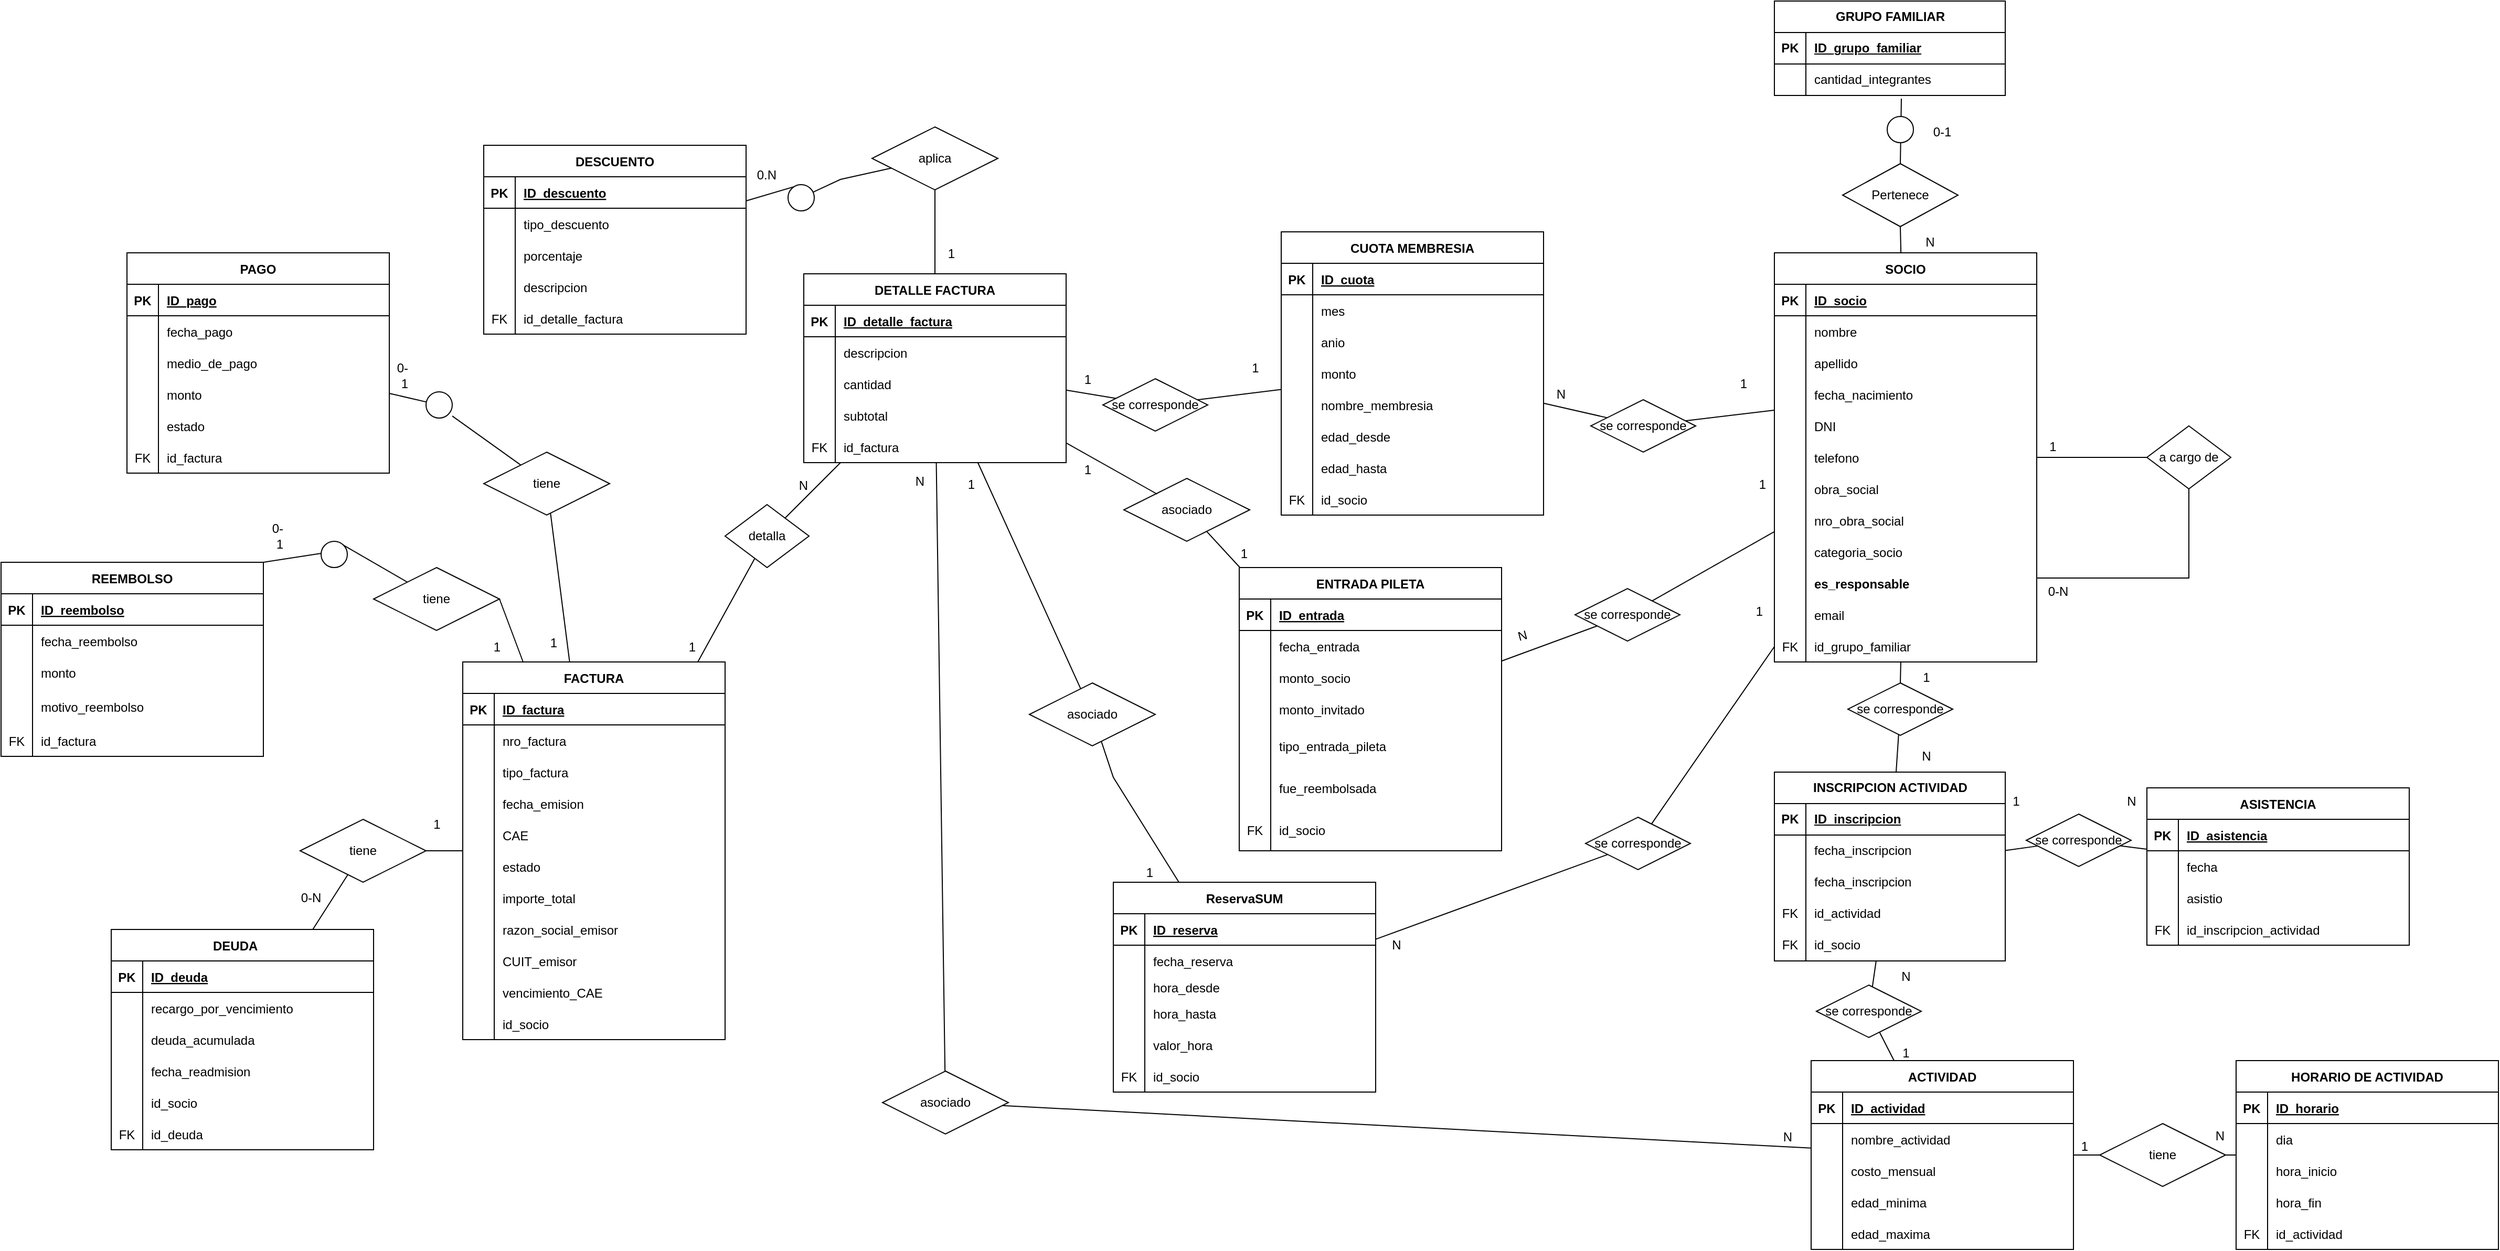 <mxfile version="27.1.6">
  <diagram id="R2lEEEUBdFMjLlhIrx00" name="Page-1">
    <mxGraphModel dx="2529" dy="1478" grid="1" gridSize="10" guides="1" tooltips="1" connect="1" arrows="1" fold="1" page="1" pageScale="1" pageWidth="850" pageHeight="1100" math="0" shadow="0" extFonts="Permanent Marker^https://fonts.googleapis.com/css?family=Permanent+Marker">
      <root>
        <mxCell id="0" />
        <mxCell id="1" parent="0" />
        <mxCell id="C-vyLk0tnHw3VtMMgP7b-2" value="ACTIVIDAD" style="shape=table;startSize=30;container=1;collapsible=1;childLayout=tableLayout;fixedRows=1;rowLines=0;fontStyle=1;align=center;resizeLast=1;" parent="1" vertex="1">
          <mxGeometry x="35" y="700" width="250" height="180" as="geometry" />
        </mxCell>
        <mxCell id="C-vyLk0tnHw3VtMMgP7b-3" value="" style="shape=partialRectangle;collapsible=0;dropTarget=0;pointerEvents=0;fillColor=none;points=[[0,0.5],[1,0.5]];portConstraint=eastwest;top=0;left=0;right=0;bottom=1;" parent="C-vyLk0tnHw3VtMMgP7b-2" vertex="1">
          <mxGeometry y="30" width="250" height="30" as="geometry" />
        </mxCell>
        <mxCell id="C-vyLk0tnHw3VtMMgP7b-4" value="PK" style="shape=partialRectangle;overflow=hidden;connectable=0;fillColor=none;top=0;left=0;bottom=0;right=0;fontStyle=1;" parent="C-vyLk0tnHw3VtMMgP7b-3" vertex="1">
          <mxGeometry width="30" height="30" as="geometry">
            <mxRectangle width="30" height="30" as="alternateBounds" />
          </mxGeometry>
        </mxCell>
        <mxCell id="C-vyLk0tnHw3VtMMgP7b-5" value="ID_actividad" style="shape=partialRectangle;overflow=hidden;connectable=0;fillColor=none;top=0;left=0;bottom=0;right=0;align=left;spacingLeft=6;fontStyle=5;" parent="C-vyLk0tnHw3VtMMgP7b-3" vertex="1">
          <mxGeometry x="30" width="220" height="30" as="geometry">
            <mxRectangle width="220" height="30" as="alternateBounds" />
          </mxGeometry>
        </mxCell>
        <mxCell id="C-vyLk0tnHw3VtMMgP7b-9" value="" style="shape=partialRectangle;collapsible=0;dropTarget=0;pointerEvents=0;fillColor=none;points=[[0,0.5],[1,0.5]];portConstraint=eastwest;top=0;left=0;right=0;bottom=0;" parent="C-vyLk0tnHw3VtMMgP7b-2" vertex="1">
          <mxGeometry y="60" width="250" height="30" as="geometry" />
        </mxCell>
        <mxCell id="C-vyLk0tnHw3VtMMgP7b-10" value="" style="shape=partialRectangle;overflow=hidden;connectable=0;fillColor=none;top=0;left=0;bottom=0;right=0;" parent="C-vyLk0tnHw3VtMMgP7b-9" vertex="1">
          <mxGeometry width="30" height="30" as="geometry">
            <mxRectangle width="30" height="30" as="alternateBounds" />
          </mxGeometry>
        </mxCell>
        <mxCell id="C-vyLk0tnHw3VtMMgP7b-11" value="nombre_actividad" style="shape=partialRectangle;overflow=hidden;connectable=0;fillColor=none;top=0;left=0;bottom=0;right=0;align=left;spacingLeft=6;" parent="C-vyLk0tnHw3VtMMgP7b-9" vertex="1">
          <mxGeometry x="30" width="220" height="30" as="geometry">
            <mxRectangle width="220" height="30" as="alternateBounds" />
          </mxGeometry>
        </mxCell>
        <mxCell id="3TNbEHUvv3k6rccCTDni-22" value="" style="shape=partialRectangle;collapsible=0;dropTarget=0;pointerEvents=0;fillColor=none;points=[[0,0.5],[1,0.5]];portConstraint=eastwest;top=0;left=0;right=0;bottom=0;" parent="C-vyLk0tnHw3VtMMgP7b-2" vertex="1">
          <mxGeometry y="90" width="250" height="30" as="geometry" />
        </mxCell>
        <mxCell id="3TNbEHUvv3k6rccCTDni-23" value="" style="shape=partialRectangle;overflow=hidden;connectable=0;fillColor=none;top=0;left=0;bottom=0;right=0;" parent="3TNbEHUvv3k6rccCTDni-22" vertex="1">
          <mxGeometry width="30" height="30" as="geometry">
            <mxRectangle width="30" height="30" as="alternateBounds" />
          </mxGeometry>
        </mxCell>
        <mxCell id="3TNbEHUvv3k6rccCTDni-24" value="costo_mensual" style="shape=partialRectangle;overflow=hidden;connectable=0;fillColor=none;top=0;left=0;bottom=0;right=0;align=left;spacingLeft=6;" parent="3TNbEHUvv3k6rccCTDni-22" vertex="1">
          <mxGeometry x="30" width="220" height="30" as="geometry">
            <mxRectangle width="220" height="30" as="alternateBounds" />
          </mxGeometry>
        </mxCell>
        <mxCell id="3TNbEHUvv3k6rccCTDni-25" value="" style="shape=partialRectangle;collapsible=0;dropTarget=0;pointerEvents=0;fillColor=none;points=[[0,0.5],[1,0.5]];portConstraint=eastwest;top=0;left=0;right=0;bottom=0;" parent="C-vyLk0tnHw3VtMMgP7b-2" vertex="1">
          <mxGeometry y="120" width="250" height="30" as="geometry" />
        </mxCell>
        <mxCell id="3TNbEHUvv3k6rccCTDni-26" value="" style="shape=partialRectangle;overflow=hidden;connectable=0;fillColor=none;top=0;left=0;bottom=0;right=0;" parent="3TNbEHUvv3k6rccCTDni-25" vertex="1">
          <mxGeometry width="30" height="30" as="geometry">
            <mxRectangle width="30" height="30" as="alternateBounds" />
          </mxGeometry>
        </mxCell>
        <mxCell id="3TNbEHUvv3k6rccCTDni-27" value="edad_minima" style="shape=partialRectangle;overflow=hidden;connectable=0;fillColor=none;top=0;left=0;bottom=0;right=0;align=left;spacingLeft=6;" parent="3TNbEHUvv3k6rccCTDni-25" vertex="1">
          <mxGeometry x="30" width="220" height="30" as="geometry">
            <mxRectangle width="220" height="30" as="alternateBounds" />
          </mxGeometry>
        </mxCell>
        <mxCell id="3TNbEHUvv3k6rccCTDni-28" value="" style="shape=partialRectangle;collapsible=0;dropTarget=0;pointerEvents=0;fillColor=none;points=[[0,0.5],[1,0.5]];portConstraint=eastwest;top=0;left=0;right=0;bottom=0;" parent="C-vyLk0tnHw3VtMMgP7b-2" vertex="1">
          <mxGeometry y="150" width="250" height="30" as="geometry" />
        </mxCell>
        <mxCell id="3TNbEHUvv3k6rccCTDni-29" value="" style="shape=partialRectangle;overflow=hidden;connectable=0;fillColor=none;top=0;left=0;bottom=0;right=0;" parent="3TNbEHUvv3k6rccCTDni-28" vertex="1">
          <mxGeometry width="30" height="30" as="geometry">
            <mxRectangle width="30" height="30" as="alternateBounds" />
          </mxGeometry>
        </mxCell>
        <mxCell id="3TNbEHUvv3k6rccCTDni-30" value="edad_maxima" style="shape=partialRectangle;overflow=hidden;connectable=0;fillColor=none;top=0;left=0;bottom=0;right=0;align=left;spacingLeft=6;" parent="3TNbEHUvv3k6rccCTDni-28" vertex="1">
          <mxGeometry x="30" width="220" height="30" as="geometry">
            <mxRectangle width="220" height="30" as="alternateBounds" />
          </mxGeometry>
        </mxCell>
        <mxCell id="C-vyLk0tnHw3VtMMgP7b-13" value="HORARIO DE ACTIVIDAD" style="shape=table;startSize=30;container=1;collapsible=1;childLayout=tableLayout;fixedRows=1;rowLines=0;fontStyle=1;align=center;resizeLast=1;" parent="1" vertex="1">
          <mxGeometry x="440" y="700" width="250" height="180" as="geometry" />
        </mxCell>
        <mxCell id="C-vyLk0tnHw3VtMMgP7b-14" value="" style="shape=partialRectangle;collapsible=0;dropTarget=0;pointerEvents=0;fillColor=none;points=[[0,0.5],[1,0.5]];portConstraint=eastwest;top=0;left=0;right=0;bottom=1;" parent="C-vyLk0tnHw3VtMMgP7b-13" vertex="1">
          <mxGeometry y="30" width="250" height="30" as="geometry" />
        </mxCell>
        <mxCell id="C-vyLk0tnHw3VtMMgP7b-15" value="PK" style="shape=partialRectangle;overflow=hidden;connectable=0;fillColor=none;top=0;left=0;bottom=0;right=0;fontStyle=1;" parent="C-vyLk0tnHw3VtMMgP7b-14" vertex="1">
          <mxGeometry width="30" height="30" as="geometry">
            <mxRectangle width="30" height="30" as="alternateBounds" />
          </mxGeometry>
        </mxCell>
        <mxCell id="C-vyLk0tnHw3VtMMgP7b-16" value="ID_horario" style="shape=partialRectangle;overflow=hidden;connectable=0;fillColor=none;top=0;left=0;bottom=0;right=0;align=left;spacingLeft=6;fontStyle=5;" parent="C-vyLk0tnHw3VtMMgP7b-14" vertex="1">
          <mxGeometry x="30" width="220" height="30" as="geometry">
            <mxRectangle width="220" height="30" as="alternateBounds" />
          </mxGeometry>
        </mxCell>
        <mxCell id="C-vyLk0tnHw3VtMMgP7b-17" value="" style="shape=partialRectangle;collapsible=0;dropTarget=0;pointerEvents=0;fillColor=none;points=[[0,0.5],[1,0.5]];portConstraint=eastwest;top=0;left=0;right=0;bottom=0;" parent="C-vyLk0tnHw3VtMMgP7b-13" vertex="1">
          <mxGeometry y="60" width="250" height="30" as="geometry" />
        </mxCell>
        <mxCell id="C-vyLk0tnHw3VtMMgP7b-18" value="" style="shape=partialRectangle;overflow=hidden;connectable=0;fillColor=none;top=0;left=0;bottom=0;right=0;" parent="C-vyLk0tnHw3VtMMgP7b-17" vertex="1">
          <mxGeometry width="30" height="30" as="geometry">
            <mxRectangle width="30" height="30" as="alternateBounds" />
          </mxGeometry>
        </mxCell>
        <mxCell id="C-vyLk0tnHw3VtMMgP7b-19" value="dia" style="shape=partialRectangle;overflow=hidden;connectable=0;fillColor=none;top=0;left=0;bottom=0;right=0;align=left;spacingLeft=6;" parent="C-vyLk0tnHw3VtMMgP7b-17" vertex="1">
          <mxGeometry x="30" width="220" height="30" as="geometry">
            <mxRectangle width="220" height="30" as="alternateBounds" />
          </mxGeometry>
        </mxCell>
        <mxCell id="C-vyLk0tnHw3VtMMgP7b-20" value="" style="shape=partialRectangle;collapsible=0;dropTarget=0;pointerEvents=0;fillColor=none;points=[[0,0.5],[1,0.5]];portConstraint=eastwest;top=0;left=0;right=0;bottom=0;" parent="C-vyLk0tnHw3VtMMgP7b-13" vertex="1">
          <mxGeometry y="90" width="250" height="30" as="geometry" />
        </mxCell>
        <mxCell id="C-vyLk0tnHw3VtMMgP7b-21" value="" style="shape=partialRectangle;overflow=hidden;connectable=0;fillColor=none;top=0;left=0;bottom=0;right=0;" parent="C-vyLk0tnHw3VtMMgP7b-20" vertex="1">
          <mxGeometry width="30" height="30" as="geometry">
            <mxRectangle width="30" height="30" as="alternateBounds" />
          </mxGeometry>
        </mxCell>
        <mxCell id="C-vyLk0tnHw3VtMMgP7b-22" value="hora_inicio" style="shape=partialRectangle;overflow=hidden;connectable=0;fillColor=none;top=0;left=0;bottom=0;right=0;align=left;spacingLeft=6;" parent="C-vyLk0tnHw3VtMMgP7b-20" vertex="1">
          <mxGeometry x="30" width="220" height="30" as="geometry">
            <mxRectangle width="220" height="30" as="alternateBounds" />
          </mxGeometry>
        </mxCell>
        <mxCell id="3TNbEHUvv3k6rccCTDni-37" value="" style="shape=partialRectangle;collapsible=0;dropTarget=0;pointerEvents=0;fillColor=none;points=[[0,0.5],[1,0.5]];portConstraint=eastwest;top=0;left=0;right=0;bottom=0;" parent="C-vyLk0tnHw3VtMMgP7b-13" vertex="1">
          <mxGeometry y="120" width="250" height="30" as="geometry" />
        </mxCell>
        <mxCell id="3TNbEHUvv3k6rccCTDni-38" value="" style="shape=partialRectangle;overflow=hidden;connectable=0;fillColor=none;top=0;left=0;bottom=0;right=0;" parent="3TNbEHUvv3k6rccCTDni-37" vertex="1">
          <mxGeometry width="30" height="30" as="geometry">
            <mxRectangle width="30" height="30" as="alternateBounds" />
          </mxGeometry>
        </mxCell>
        <mxCell id="3TNbEHUvv3k6rccCTDni-39" value="hora_fin" style="shape=partialRectangle;overflow=hidden;connectable=0;fillColor=none;top=0;left=0;bottom=0;right=0;align=left;spacingLeft=6;" parent="3TNbEHUvv3k6rccCTDni-37" vertex="1">
          <mxGeometry x="30" width="220" height="30" as="geometry">
            <mxRectangle width="220" height="30" as="alternateBounds" />
          </mxGeometry>
        </mxCell>
        <mxCell id="82eSoa0D06cmP7SIFjin-42" value="" style="shape=partialRectangle;collapsible=0;dropTarget=0;pointerEvents=0;fillColor=none;points=[[0,0.5],[1,0.5]];portConstraint=eastwest;top=0;left=0;right=0;bottom=0;" parent="C-vyLk0tnHw3VtMMgP7b-13" vertex="1">
          <mxGeometry y="150" width="250" height="30" as="geometry" />
        </mxCell>
        <mxCell id="82eSoa0D06cmP7SIFjin-43" value="FK" style="shape=partialRectangle;overflow=hidden;connectable=0;fillColor=none;top=0;left=0;bottom=0;right=0;" parent="82eSoa0D06cmP7SIFjin-42" vertex="1">
          <mxGeometry width="30" height="30" as="geometry">
            <mxRectangle width="30" height="30" as="alternateBounds" />
          </mxGeometry>
        </mxCell>
        <mxCell id="82eSoa0D06cmP7SIFjin-44" value="id_actividad" style="shape=partialRectangle;overflow=hidden;connectable=0;fillColor=none;top=0;left=0;bottom=0;right=0;align=left;spacingLeft=6;" parent="82eSoa0D06cmP7SIFjin-42" vertex="1">
          <mxGeometry x="30" width="220" height="30" as="geometry">
            <mxRectangle width="220" height="30" as="alternateBounds" />
          </mxGeometry>
        </mxCell>
        <mxCell id="C-vyLk0tnHw3VtMMgP7b-23" value="SOCIO" style="shape=table;startSize=30;container=1;collapsible=1;childLayout=tableLayout;fixedRows=1;rowLines=0;fontStyle=1;align=center;resizeLast=1;" parent="1" vertex="1">
          <mxGeometry y="-70" width="250" height="390" as="geometry" />
        </mxCell>
        <mxCell id="C-vyLk0tnHw3VtMMgP7b-24" value="" style="shape=partialRectangle;collapsible=0;dropTarget=0;pointerEvents=0;fillColor=none;points=[[0,0.5],[1,0.5]];portConstraint=eastwest;top=0;left=0;right=0;bottom=1;" parent="C-vyLk0tnHw3VtMMgP7b-23" vertex="1">
          <mxGeometry y="30" width="250" height="30" as="geometry" />
        </mxCell>
        <mxCell id="C-vyLk0tnHw3VtMMgP7b-25" value="PK" style="shape=partialRectangle;overflow=hidden;connectable=0;fillColor=none;top=0;left=0;bottom=0;right=0;fontStyle=1;" parent="C-vyLk0tnHw3VtMMgP7b-24" vertex="1">
          <mxGeometry width="30" height="30" as="geometry">
            <mxRectangle width="30" height="30" as="alternateBounds" />
          </mxGeometry>
        </mxCell>
        <mxCell id="C-vyLk0tnHw3VtMMgP7b-26" value="ID_socio" style="shape=partialRectangle;overflow=hidden;connectable=0;fillColor=none;top=0;left=0;bottom=0;right=0;align=left;spacingLeft=6;fontStyle=5;" parent="C-vyLk0tnHw3VtMMgP7b-24" vertex="1">
          <mxGeometry x="30" width="220" height="30" as="geometry">
            <mxRectangle width="220" height="30" as="alternateBounds" />
          </mxGeometry>
        </mxCell>
        <mxCell id="C-vyLk0tnHw3VtMMgP7b-27" value="" style="shape=partialRectangle;collapsible=0;dropTarget=0;pointerEvents=0;fillColor=none;points=[[0,0.5],[1,0.5]];portConstraint=eastwest;top=0;left=0;right=0;bottom=0;" parent="C-vyLk0tnHw3VtMMgP7b-23" vertex="1">
          <mxGeometry y="60" width="250" height="30" as="geometry" />
        </mxCell>
        <mxCell id="C-vyLk0tnHw3VtMMgP7b-28" value="" style="shape=partialRectangle;overflow=hidden;connectable=0;fillColor=none;top=0;left=0;bottom=0;right=0;" parent="C-vyLk0tnHw3VtMMgP7b-27" vertex="1">
          <mxGeometry width="30" height="30" as="geometry">
            <mxRectangle width="30" height="30" as="alternateBounds" />
          </mxGeometry>
        </mxCell>
        <mxCell id="C-vyLk0tnHw3VtMMgP7b-29" value="nombre" style="shape=partialRectangle;overflow=hidden;connectable=0;fillColor=none;top=0;left=0;bottom=0;right=0;align=left;spacingLeft=6;" parent="C-vyLk0tnHw3VtMMgP7b-27" vertex="1">
          <mxGeometry x="30" width="220" height="30" as="geometry">
            <mxRectangle width="220" height="30" as="alternateBounds" />
          </mxGeometry>
        </mxCell>
        <mxCell id="3TNbEHUvv3k6rccCTDni-1" value="" style="shape=partialRectangle;collapsible=0;dropTarget=0;pointerEvents=0;fillColor=none;points=[[0,0.5],[1,0.5]];portConstraint=eastwest;top=0;left=0;right=0;bottom=0;" parent="C-vyLk0tnHw3VtMMgP7b-23" vertex="1">
          <mxGeometry y="90" width="250" height="30" as="geometry" />
        </mxCell>
        <mxCell id="3TNbEHUvv3k6rccCTDni-2" value="" style="shape=partialRectangle;overflow=hidden;connectable=0;fillColor=none;top=0;left=0;bottom=0;right=0;" parent="3TNbEHUvv3k6rccCTDni-1" vertex="1">
          <mxGeometry width="30" height="30" as="geometry">
            <mxRectangle width="30" height="30" as="alternateBounds" />
          </mxGeometry>
        </mxCell>
        <mxCell id="3TNbEHUvv3k6rccCTDni-3" value="apellido" style="shape=partialRectangle;overflow=hidden;connectable=0;fillColor=none;top=0;left=0;bottom=0;right=0;align=left;spacingLeft=6;" parent="3TNbEHUvv3k6rccCTDni-1" vertex="1">
          <mxGeometry x="30" width="220" height="30" as="geometry">
            <mxRectangle width="220" height="30" as="alternateBounds" />
          </mxGeometry>
        </mxCell>
        <mxCell id="3TNbEHUvv3k6rccCTDni-4" value="" style="shape=partialRectangle;collapsible=0;dropTarget=0;pointerEvents=0;fillColor=none;points=[[0,0.5],[1,0.5]];portConstraint=eastwest;top=0;left=0;right=0;bottom=0;" parent="C-vyLk0tnHw3VtMMgP7b-23" vertex="1">
          <mxGeometry y="120" width="250" height="30" as="geometry" />
        </mxCell>
        <mxCell id="3TNbEHUvv3k6rccCTDni-5" value="" style="shape=partialRectangle;overflow=hidden;connectable=0;fillColor=none;top=0;left=0;bottom=0;right=0;" parent="3TNbEHUvv3k6rccCTDni-4" vertex="1">
          <mxGeometry width="30" height="30" as="geometry">
            <mxRectangle width="30" height="30" as="alternateBounds" />
          </mxGeometry>
        </mxCell>
        <mxCell id="3TNbEHUvv3k6rccCTDni-6" value="fecha_nacimiento" style="shape=partialRectangle;overflow=hidden;connectable=0;fillColor=none;top=0;left=0;bottom=0;right=0;align=left;spacingLeft=6;" parent="3TNbEHUvv3k6rccCTDni-4" vertex="1">
          <mxGeometry x="30" width="220" height="30" as="geometry">
            <mxRectangle width="220" height="30" as="alternateBounds" />
          </mxGeometry>
        </mxCell>
        <mxCell id="3TNbEHUvv3k6rccCTDni-7" value="" style="shape=partialRectangle;collapsible=0;dropTarget=0;pointerEvents=0;fillColor=none;points=[[0,0.5],[1,0.5]];portConstraint=eastwest;top=0;left=0;right=0;bottom=0;" parent="C-vyLk0tnHw3VtMMgP7b-23" vertex="1">
          <mxGeometry y="150" width="250" height="30" as="geometry" />
        </mxCell>
        <mxCell id="3TNbEHUvv3k6rccCTDni-8" value="" style="shape=partialRectangle;overflow=hidden;connectable=0;fillColor=none;top=0;left=0;bottom=0;right=0;" parent="3TNbEHUvv3k6rccCTDni-7" vertex="1">
          <mxGeometry width="30" height="30" as="geometry">
            <mxRectangle width="30" height="30" as="alternateBounds" />
          </mxGeometry>
        </mxCell>
        <mxCell id="3TNbEHUvv3k6rccCTDni-9" value="DNI" style="shape=partialRectangle;overflow=hidden;connectable=0;fillColor=none;top=0;left=0;bottom=0;right=0;align=left;spacingLeft=6;" parent="3TNbEHUvv3k6rccCTDni-7" vertex="1">
          <mxGeometry x="30" width="220" height="30" as="geometry">
            <mxRectangle width="220" height="30" as="alternateBounds" />
          </mxGeometry>
        </mxCell>
        <mxCell id="3TNbEHUvv3k6rccCTDni-10" value="" style="shape=partialRectangle;collapsible=0;dropTarget=0;pointerEvents=0;fillColor=none;points=[[0,0.5],[1,0.5]];portConstraint=eastwest;top=0;left=0;right=0;bottom=0;" parent="C-vyLk0tnHw3VtMMgP7b-23" vertex="1">
          <mxGeometry y="180" width="250" height="30" as="geometry" />
        </mxCell>
        <mxCell id="3TNbEHUvv3k6rccCTDni-11" value="" style="shape=partialRectangle;overflow=hidden;connectable=0;fillColor=none;top=0;left=0;bottom=0;right=0;" parent="3TNbEHUvv3k6rccCTDni-10" vertex="1">
          <mxGeometry width="30" height="30" as="geometry">
            <mxRectangle width="30" height="30" as="alternateBounds" />
          </mxGeometry>
        </mxCell>
        <mxCell id="3TNbEHUvv3k6rccCTDni-12" value="telefono" style="shape=partialRectangle;overflow=hidden;connectable=0;fillColor=none;top=0;left=0;bottom=0;right=0;align=left;spacingLeft=6;" parent="3TNbEHUvv3k6rccCTDni-10" vertex="1">
          <mxGeometry x="30" width="220" height="30" as="geometry">
            <mxRectangle width="220" height="30" as="alternateBounds" />
          </mxGeometry>
        </mxCell>
        <mxCell id="3TNbEHUvv3k6rccCTDni-13" value="" style="shape=partialRectangle;collapsible=0;dropTarget=0;pointerEvents=0;fillColor=none;points=[[0,0.5],[1,0.5]];portConstraint=eastwest;top=0;left=0;right=0;bottom=0;" parent="C-vyLk0tnHw3VtMMgP7b-23" vertex="1">
          <mxGeometry y="210" width="250" height="30" as="geometry" />
        </mxCell>
        <mxCell id="3TNbEHUvv3k6rccCTDni-14" value="" style="shape=partialRectangle;overflow=hidden;connectable=0;fillColor=none;top=0;left=0;bottom=0;right=0;" parent="3TNbEHUvv3k6rccCTDni-13" vertex="1">
          <mxGeometry width="30" height="30" as="geometry">
            <mxRectangle width="30" height="30" as="alternateBounds" />
          </mxGeometry>
        </mxCell>
        <mxCell id="3TNbEHUvv3k6rccCTDni-15" value="obra_social" style="shape=partialRectangle;overflow=hidden;connectable=0;fillColor=none;top=0;left=0;bottom=0;right=0;align=left;spacingLeft=6;" parent="3TNbEHUvv3k6rccCTDni-13" vertex="1">
          <mxGeometry x="30" width="220" height="30" as="geometry">
            <mxRectangle width="220" height="30" as="alternateBounds" />
          </mxGeometry>
        </mxCell>
        <mxCell id="3TNbEHUvv3k6rccCTDni-16" value="" style="shape=partialRectangle;collapsible=0;dropTarget=0;pointerEvents=0;fillColor=none;points=[[0,0.5],[1,0.5]];portConstraint=eastwest;top=0;left=0;right=0;bottom=0;" parent="C-vyLk0tnHw3VtMMgP7b-23" vertex="1">
          <mxGeometry y="240" width="250" height="30" as="geometry" />
        </mxCell>
        <mxCell id="3TNbEHUvv3k6rccCTDni-17" value="" style="shape=partialRectangle;overflow=hidden;connectable=0;fillColor=none;top=0;left=0;bottom=0;right=0;" parent="3TNbEHUvv3k6rccCTDni-16" vertex="1">
          <mxGeometry width="30" height="30" as="geometry">
            <mxRectangle width="30" height="30" as="alternateBounds" />
          </mxGeometry>
        </mxCell>
        <mxCell id="3TNbEHUvv3k6rccCTDni-18" value="nro_obra_social" style="shape=partialRectangle;overflow=hidden;connectable=0;fillColor=none;top=0;left=0;bottom=0;right=0;align=left;spacingLeft=6;" parent="3TNbEHUvv3k6rccCTDni-16" vertex="1">
          <mxGeometry x="30" width="220" height="30" as="geometry">
            <mxRectangle width="220" height="30" as="alternateBounds" />
          </mxGeometry>
        </mxCell>
        <mxCell id="3TNbEHUvv3k6rccCTDni-19" value="" style="shape=partialRectangle;collapsible=0;dropTarget=0;pointerEvents=0;fillColor=none;points=[[0,0.5],[1,0.5]];portConstraint=eastwest;top=0;left=0;right=0;bottom=0;" parent="C-vyLk0tnHw3VtMMgP7b-23" vertex="1">
          <mxGeometry y="270" width="250" height="30" as="geometry" />
        </mxCell>
        <mxCell id="3TNbEHUvv3k6rccCTDni-20" value="" style="shape=partialRectangle;overflow=hidden;connectable=0;fillColor=none;top=0;left=0;bottom=0;right=0;" parent="3TNbEHUvv3k6rccCTDni-19" vertex="1">
          <mxGeometry width="30" height="30" as="geometry">
            <mxRectangle width="30" height="30" as="alternateBounds" />
          </mxGeometry>
        </mxCell>
        <mxCell id="3TNbEHUvv3k6rccCTDni-21" value="categoria_socio" style="shape=partialRectangle;overflow=hidden;connectable=0;fillColor=none;top=0;left=0;bottom=0;right=0;align=left;spacingLeft=6;" parent="3TNbEHUvv3k6rccCTDni-19" vertex="1">
          <mxGeometry x="30" width="220" height="30" as="geometry">
            <mxRectangle width="220" height="30" as="alternateBounds" />
          </mxGeometry>
        </mxCell>
        <mxCell id="82eSoa0D06cmP7SIFjin-61" value="" style="shape=partialRectangle;collapsible=0;dropTarget=0;pointerEvents=0;fillColor=none;points=[[0,0.5],[1,0.5]];portConstraint=eastwest;top=0;left=0;right=0;bottom=0;" parent="C-vyLk0tnHw3VtMMgP7b-23" vertex="1">
          <mxGeometry y="300" width="250" height="30" as="geometry" />
        </mxCell>
        <mxCell id="82eSoa0D06cmP7SIFjin-62" value="" style="shape=partialRectangle;overflow=hidden;connectable=0;fillColor=none;top=0;left=0;bottom=0;right=0;" parent="82eSoa0D06cmP7SIFjin-61" vertex="1">
          <mxGeometry width="30" height="30" as="geometry">
            <mxRectangle width="30" height="30" as="alternateBounds" />
          </mxGeometry>
        </mxCell>
        <mxCell id="82eSoa0D06cmP7SIFjin-63" value="es_responsable" style="shape=partialRectangle;overflow=hidden;connectable=0;fillColor=none;top=0;left=0;bottom=0;right=0;align=left;spacingLeft=6;fontStyle=1" parent="82eSoa0D06cmP7SIFjin-61" vertex="1">
          <mxGeometry x="30" width="220" height="30" as="geometry">
            <mxRectangle width="220" height="30" as="alternateBounds" />
          </mxGeometry>
        </mxCell>
        <mxCell id="3TNbEHUvv3k6rccCTDni-34" value="" style="shape=partialRectangle;collapsible=0;dropTarget=0;pointerEvents=0;fillColor=none;points=[[0,0.5],[1,0.5]];portConstraint=eastwest;top=0;left=0;right=0;bottom=0;" parent="C-vyLk0tnHw3VtMMgP7b-23" vertex="1">
          <mxGeometry y="330" width="250" height="30" as="geometry" />
        </mxCell>
        <mxCell id="3TNbEHUvv3k6rccCTDni-35" value="" style="shape=partialRectangle;overflow=hidden;connectable=0;fillColor=none;top=0;left=0;bottom=0;right=0;" parent="3TNbEHUvv3k6rccCTDni-34" vertex="1">
          <mxGeometry width="30" height="30" as="geometry">
            <mxRectangle width="30" height="30" as="alternateBounds" />
          </mxGeometry>
        </mxCell>
        <mxCell id="3TNbEHUvv3k6rccCTDni-36" value="email" style="shape=partialRectangle;overflow=hidden;connectable=0;fillColor=none;top=0;left=0;bottom=0;right=0;align=left;spacingLeft=6;" parent="3TNbEHUvv3k6rccCTDni-34" vertex="1">
          <mxGeometry x="30" width="220" height="30" as="geometry">
            <mxRectangle width="220" height="30" as="alternateBounds" />
          </mxGeometry>
        </mxCell>
        <mxCell id="82eSoa0D06cmP7SIFjin-45" value="" style="shape=partialRectangle;collapsible=0;dropTarget=0;pointerEvents=0;fillColor=none;points=[[0,0.5],[1,0.5]];portConstraint=eastwest;top=0;left=0;right=0;bottom=0;" parent="C-vyLk0tnHw3VtMMgP7b-23" vertex="1">
          <mxGeometry y="360" width="250" height="30" as="geometry" />
        </mxCell>
        <mxCell id="82eSoa0D06cmP7SIFjin-46" value="FK" style="shape=partialRectangle;overflow=hidden;connectable=0;fillColor=none;top=0;left=0;bottom=0;right=0;" parent="82eSoa0D06cmP7SIFjin-45" vertex="1">
          <mxGeometry width="30" height="30" as="geometry">
            <mxRectangle width="30" height="30" as="alternateBounds" />
          </mxGeometry>
        </mxCell>
        <mxCell id="82eSoa0D06cmP7SIFjin-47" value="id_grupo_familiar" style="shape=partialRectangle;overflow=hidden;connectable=0;fillColor=none;top=0;left=0;bottom=0;right=0;align=left;spacingLeft=6;" parent="82eSoa0D06cmP7SIFjin-45" vertex="1">
          <mxGeometry x="30" width="220" height="30" as="geometry">
            <mxRectangle width="220" height="30" as="alternateBounds" />
          </mxGeometry>
        </mxCell>
        <mxCell id="3TNbEHUvv3k6rccCTDni-40" value="INSCRIPCION ACTIVIDAD" style="shape=table;startSize=30;container=1;collapsible=1;childLayout=tableLayout;fixedRows=1;rowLines=0;fontStyle=1;align=center;resizeLast=1;html=1;" parent="1" vertex="1">
          <mxGeometry y="425" width="220" height="180" as="geometry" />
        </mxCell>
        <mxCell id="3TNbEHUvv3k6rccCTDni-41" value="" style="shape=tableRow;horizontal=0;startSize=0;swimlaneHead=0;swimlaneBody=0;fillColor=none;collapsible=0;dropTarget=0;points=[[0,0.5],[1,0.5]];portConstraint=eastwest;top=0;left=0;right=0;bottom=1;" parent="3TNbEHUvv3k6rccCTDni-40" vertex="1">
          <mxGeometry y="30" width="220" height="30" as="geometry" />
        </mxCell>
        <mxCell id="3TNbEHUvv3k6rccCTDni-42" value="PK" style="shape=partialRectangle;connectable=0;fillColor=none;top=0;left=0;bottom=0;right=0;fontStyle=1;overflow=hidden;whiteSpace=wrap;html=1;" parent="3TNbEHUvv3k6rccCTDni-41" vertex="1">
          <mxGeometry width="30" height="30" as="geometry">
            <mxRectangle width="30" height="30" as="alternateBounds" />
          </mxGeometry>
        </mxCell>
        <mxCell id="3TNbEHUvv3k6rccCTDni-43" value="ID_inscripcion" style="shape=partialRectangle;connectable=0;fillColor=none;top=0;left=0;bottom=0;right=0;align=left;spacingLeft=6;fontStyle=5;overflow=hidden;whiteSpace=wrap;html=1;" parent="3TNbEHUvv3k6rccCTDni-41" vertex="1">
          <mxGeometry x="30" width="190" height="30" as="geometry">
            <mxRectangle width="190" height="30" as="alternateBounds" />
          </mxGeometry>
        </mxCell>
        <mxCell id="3TNbEHUvv3k6rccCTDni-44" value="" style="shape=tableRow;horizontal=0;startSize=0;swimlaneHead=0;swimlaneBody=0;fillColor=none;collapsible=0;dropTarget=0;points=[[0,0.5],[1,0.5]];portConstraint=eastwest;top=0;left=0;right=0;bottom=0;" parent="3TNbEHUvv3k6rccCTDni-40" vertex="1">
          <mxGeometry y="60" width="220" height="30" as="geometry" />
        </mxCell>
        <mxCell id="3TNbEHUvv3k6rccCTDni-45" value="" style="shape=partialRectangle;connectable=0;fillColor=none;top=0;left=0;bottom=0;right=0;editable=1;overflow=hidden;whiteSpace=wrap;html=1;" parent="3TNbEHUvv3k6rccCTDni-44" vertex="1">
          <mxGeometry width="30" height="30" as="geometry">
            <mxRectangle width="30" height="30" as="alternateBounds" />
          </mxGeometry>
        </mxCell>
        <mxCell id="3TNbEHUvv3k6rccCTDni-46" value="fecha_inscripcion" style="shape=partialRectangle;connectable=0;fillColor=none;top=0;left=0;bottom=0;right=0;align=left;spacingLeft=6;overflow=hidden;whiteSpace=wrap;html=1;" parent="3TNbEHUvv3k6rccCTDni-44" vertex="1">
          <mxGeometry x="30" width="190" height="30" as="geometry">
            <mxRectangle width="190" height="30" as="alternateBounds" />
          </mxGeometry>
        </mxCell>
        <mxCell id="82eSoa0D06cmP7SIFjin-33" value="" style="shape=tableRow;horizontal=0;startSize=0;swimlaneHead=0;swimlaneBody=0;fillColor=none;collapsible=0;dropTarget=0;points=[[0,0.5],[1,0.5]];portConstraint=eastwest;top=0;left=0;right=0;bottom=0;" parent="3TNbEHUvv3k6rccCTDni-40" vertex="1">
          <mxGeometry y="90" width="220" height="30" as="geometry" />
        </mxCell>
        <mxCell id="82eSoa0D06cmP7SIFjin-34" value="" style="shape=partialRectangle;connectable=0;fillColor=none;top=0;left=0;bottom=0;right=0;editable=1;overflow=hidden;whiteSpace=wrap;html=1;" parent="82eSoa0D06cmP7SIFjin-33" vertex="1">
          <mxGeometry width="30" height="30" as="geometry">
            <mxRectangle width="30" height="30" as="alternateBounds" />
          </mxGeometry>
        </mxCell>
        <mxCell id="82eSoa0D06cmP7SIFjin-35" value="fecha_inscripcion" style="shape=partialRectangle;connectable=0;fillColor=none;top=0;left=0;bottom=0;right=0;align=left;spacingLeft=6;overflow=hidden;whiteSpace=wrap;html=1;" parent="82eSoa0D06cmP7SIFjin-33" vertex="1">
          <mxGeometry x="30" width="190" height="30" as="geometry">
            <mxRectangle width="190" height="30" as="alternateBounds" />
          </mxGeometry>
        </mxCell>
        <mxCell id="82eSoa0D06cmP7SIFjin-36" value="" style="shape=tableRow;horizontal=0;startSize=0;swimlaneHead=0;swimlaneBody=0;fillColor=none;collapsible=0;dropTarget=0;points=[[0,0.5],[1,0.5]];portConstraint=eastwest;top=0;left=0;right=0;bottom=0;" parent="3TNbEHUvv3k6rccCTDni-40" vertex="1">
          <mxGeometry y="120" width="220" height="30" as="geometry" />
        </mxCell>
        <mxCell id="82eSoa0D06cmP7SIFjin-37" value="FK" style="shape=partialRectangle;connectable=0;fillColor=none;top=0;left=0;bottom=0;right=0;editable=1;overflow=hidden;whiteSpace=wrap;html=1;" parent="82eSoa0D06cmP7SIFjin-36" vertex="1">
          <mxGeometry width="30" height="30" as="geometry">
            <mxRectangle width="30" height="30" as="alternateBounds" />
          </mxGeometry>
        </mxCell>
        <mxCell id="82eSoa0D06cmP7SIFjin-38" value="id_actividad" style="shape=partialRectangle;connectable=0;fillColor=none;top=0;left=0;bottom=0;right=0;align=left;spacingLeft=6;overflow=hidden;whiteSpace=wrap;html=1;" parent="82eSoa0D06cmP7SIFjin-36" vertex="1">
          <mxGeometry x="30" width="190" height="30" as="geometry">
            <mxRectangle width="190" height="30" as="alternateBounds" />
          </mxGeometry>
        </mxCell>
        <mxCell id="82eSoa0D06cmP7SIFjin-65" value="" style="shape=tableRow;horizontal=0;startSize=0;swimlaneHead=0;swimlaneBody=0;fillColor=none;collapsible=0;dropTarget=0;points=[[0,0.5],[1,0.5]];portConstraint=eastwest;top=0;left=0;right=0;bottom=0;" parent="3TNbEHUvv3k6rccCTDni-40" vertex="1">
          <mxGeometry y="150" width="220" height="30" as="geometry" />
        </mxCell>
        <mxCell id="82eSoa0D06cmP7SIFjin-66" value="FK" style="shape=partialRectangle;connectable=0;fillColor=none;top=0;left=0;bottom=0;right=0;editable=1;overflow=hidden;whiteSpace=wrap;html=1;" parent="82eSoa0D06cmP7SIFjin-65" vertex="1">
          <mxGeometry width="30" height="30" as="geometry">
            <mxRectangle width="30" height="30" as="alternateBounds" />
          </mxGeometry>
        </mxCell>
        <mxCell id="82eSoa0D06cmP7SIFjin-67" value="id_socio" style="shape=partialRectangle;connectable=0;fillColor=none;top=0;left=0;bottom=0;right=0;align=left;spacingLeft=6;overflow=hidden;whiteSpace=wrap;html=1;" parent="82eSoa0D06cmP7SIFjin-65" vertex="1">
          <mxGeometry x="30" width="190" height="30" as="geometry">
            <mxRectangle width="190" height="30" as="alternateBounds" />
          </mxGeometry>
        </mxCell>
        <mxCell id="3TNbEHUvv3k6rccCTDni-69" value="CUOTA MEMBRESIA" style="shape=table;startSize=30;container=1;collapsible=1;childLayout=tableLayout;fixedRows=1;rowLines=0;fontStyle=1;align=center;resizeLast=1;" parent="1" vertex="1">
          <mxGeometry x="-470" y="-90" width="250" height="270" as="geometry" />
        </mxCell>
        <mxCell id="3TNbEHUvv3k6rccCTDni-70" value="" style="shape=partialRectangle;collapsible=0;dropTarget=0;pointerEvents=0;fillColor=none;points=[[0,0.5],[1,0.5]];portConstraint=eastwest;top=0;left=0;right=0;bottom=1;" parent="3TNbEHUvv3k6rccCTDni-69" vertex="1">
          <mxGeometry y="30" width="250" height="30" as="geometry" />
        </mxCell>
        <mxCell id="3TNbEHUvv3k6rccCTDni-71" value="PK" style="shape=partialRectangle;overflow=hidden;connectable=0;fillColor=none;top=0;left=0;bottom=0;right=0;fontStyle=1;" parent="3TNbEHUvv3k6rccCTDni-70" vertex="1">
          <mxGeometry width="30" height="30" as="geometry">
            <mxRectangle width="30" height="30" as="alternateBounds" />
          </mxGeometry>
        </mxCell>
        <mxCell id="3TNbEHUvv3k6rccCTDni-72" value="ID_cuota" style="shape=partialRectangle;overflow=hidden;connectable=0;fillColor=none;top=0;left=0;bottom=0;right=0;align=left;spacingLeft=6;fontStyle=5;" parent="3TNbEHUvv3k6rccCTDni-70" vertex="1">
          <mxGeometry x="30" width="220" height="30" as="geometry">
            <mxRectangle width="220" height="30" as="alternateBounds" />
          </mxGeometry>
        </mxCell>
        <mxCell id="3TNbEHUvv3k6rccCTDni-73" value="" style="shape=partialRectangle;collapsible=0;dropTarget=0;pointerEvents=0;fillColor=none;points=[[0,0.5],[1,0.5]];portConstraint=eastwest;top=0;left=0;right=0;bottom=0;" parent="3TNbEHUvv3k6rccCTDni-69" vertex="1">
          <mxGeometry y="60" width="250" height="30" as="geometry" />
        </mxCell>
        <mxCell id="3TNbEHUvv3k6rccCTDni-74" value="" style="shape=partialRectangle;overflow=hidden;connectable=0;fillColor=none;top=0;left=0;bottom=0;right=0;" parent="3TNbEHUvv3k6rccCTDni-73" vertex="1">
          <mxGeometry width="30" height="30" as="geometry">
            <mxRectangle width="30" height="30" as="alternateBounds" />
          </mxGeometry>
        </mxCell>
        <mxCell id="3TNbEHUvv3k6rccCTDni-75" value="mes" style="shape=partialRectangle;overflow=hidden;connectable=0;fillColor=none;top=0;left=0;bottom=0;right=0;align=left;spacingLeft=6;" parent="3TNbEHUvv3k6rccCTDni-73" vertex="1">
          <mxGeometry x="30" width="220" height="30" as="geometry">
            <mxRectangle width="220" height="30" as="alternateBounds" />
          </mxGeometry>
        </mxCell>
        <mxCell id="3TNbEHUvv3k6rccCTDni-76" value="" style="shape=partialRectangle;collapsible=0;dropTarget=0;pointerEvents=0;fillColor=none;points=[[0,0.5],[1,0.5]];portConstraint=eastwest;top=0;left=0;right=0;bottom=0;" parent="3TNbEHUvv3k6rccCTDni-69" vertex="1">
          <mxGeometry y="90" width="250" height="30" as="geometry" />
        </mxCell>
        <mxCell id="3TNbEHUvv3k6rccCTDni-77" value="" style="shape=partialRectangle;overflow=hidden;connectable=0;fillColor=none;top=0;left=0;bottom=0;right=0;" parent="3TNbEHUvv3k6rccCTDni-76" vertex="1">
          <mxGeometry width="30" height="30" as="geometry">
            <mxRectangle width="30" height="30" as="alternateBounds" />
          </mxGeometry>
        </mxCell>
        <mxCell id="3TNbEHUvv3k6rccCTDni-78" value="anio" style="shape=partialRectangle;overflow=hidden;connectable=0;fillColor=none;top=0;left=0;bottom=0;right=0;align=left;spacingLeft=6;" parent="3TNbEHUvv3k6rccCTDni-76" vertex="1">
          <mxGeometry x="30" width="220" height="30" as="geometry">
            <mxRectangle width="220" height="30" as="alternateBounds" />
          </mxGeometry>
        </mxCell>
        <mxCell id="3TNbEHUvv3k6rccCTDni-79" value="" style="shape=partialRectangle;collapsible=0;dropTarget=0;pointerEvents=0;fillColor=none;points=[[0,0.5],[1,0.5]];portConstraint=eastwest;top=0;left=0;right=0;bottom=0;" parent="3TNbEHUvv3k6rccCTDni-69" vertex="1">
          <mxGeometry y="120" width="250" height="30" as="geometry" />
        </mxCell>
        <mxCell id="3TNbEHUvv3k6rccCTDni-80" value="" style="shape=partialRectangle;overflow=hidden;connectable=0;fillColor=none;top=0;left=0;bottom=0;right=0;" parent="3TNbEHUvv3k6rccCTDni-79" vertex="1">
          <mxGeometry width="30" height="30" as="geometry">
            <mxRectangle width="30" height="30" as="alternateBounds" />
          </mxGeometry>
        </mxCell>
        <mxCell id="3TNbEHUvv3k6rccCTDni-81" value="monto" style="shape=partialRectangle;overflow=hidden;connectable=0;fillColor=none;top=0;left=0;bottom=0;right=0;align=left;spacingLeft=6;" parent="3TNbEHUvv3k6rccCTDni-79" vertex="1">
          <mxGeometry x="30" width="220" height="30" as="geometry">
            <mxRectangle width="220" height="30" as="alternateBounds" />
          </mxGeometry>
        </mxCell>
        <mxCell id="82eSoa0D06cmP7SIFjin-8" value="" style="shape=partialRectangle;collapsible=0;dropTarget=0;pointerEvents=0;fillColor=none;points=[[0,0.5],[1,0.5]];portConstraint=eastwest;top=0;left=0;right=0;bottom=0;" parent="3TNbEHUvv3k6rccCTDni-69" vertex="1">
          <mxGeometry y="150" width="250" height="30" as="geometry" />
        </mxCell>
        <mxCell id="82eSoa0D06cmP7SIFjin-9" value="" style="shape=partialRectangle;overflow=hidden;connectable=0;fillColor=none;top=0;left=0;bottom=0;right=0;" parent="82eSoa0D06cmP7SIFjin-8" vertex="1">
          <mxGeometry width="30" height="30" as="geometry">
            <mxRectangle width="30" height="30" as="alternateBounds" />
          </mxGeometry>
        </mxCell>
        <mxCell id="82eSoa0D06cmP7SIFjin-10" value="nombre_membresia" style="shape=partialRectangle;overflow=hidden;connectable=0;fillColor=none;top=0;left=0;bottom=0;right=0;align=left;spacingLeft=6;" parent="82eSoa0D06cmP7SIFjin-8" vertex="1">
          <mxGeometry x="30" width="220" height="30" as="geometry">
            <mxRectangle width="220" height="30" as="alternateBounds" />
          </mxGeometry>
        </mxCell>
        <mxCell id="82eSoa0D06cmP7SIFjin-87" value="" style="shape=partialRectangle;collapsible=0;dropTarget=0;pointerEvents=0;fillColor=none;points=[[0,0.5],[1,0.5]];portConstraint=eastwest;top=0;left=0;right=0;bottom=0;" parent="3TNbEHUvv3k6rccCTDni-69" vertex="1">
          <mxGeometry y="180" width="250" height="30" as="geometry" />
        </mxCell>
        <mxCell id="82eSoa0D06cmP7SIFjin-88" value="" style="shape=partialRectangle;overflow=hidden;connectable=0;fillColor=none;top=0;left=0;bottom=0;right=0;" parent="82eSoa0D06cmP7SIFjin-87" vertex="1">
          <mxGeometry width="30" height="30" as="geometry">
            <mxRectangle width="30" height="30" as="alternateBounds" />
          </mxGeometry>
        </mxCell>
        <mxCell id="82eSoa0D06cmP7SIFjin-89" value="edad_desde" style="shape=partialRectangle;overflow=hidden;connectable=0;fillColor=none;top=0;left=0;bottom=0;right=0;align=left;spacingLeft=6;" parent="82eSoa0D06cmP7SIFjin-87" vertex="1">
          <mxGeometry x="30" width="220" height="30" as="geometry">
            <mxRectangle width="220" height="30" as="alternateBounds" />
          </mxGeometry>
        </mxCell>
        <mxCell id="82eSoa0D06cmP7SIFjin-90" value="" style="shape=partialRectangle;collapsible=0;dropTarget=0;pointerEvents=0;fillColor=none;points=[[0,0.5],[1,0.5]];portConstraint=eastwest;top=0;left=0;right=0;bottom=0;" parent="3TNbEHUvv3k6rccCTDni-69" vertex="1">
          <mxGeometry y="210" width="250" height="30" as="geometry" />
        </mxCell>
        <mxCell id="82eSoa0D06cmP7SIFjin-91" value="" style="shape=partialRectangle;overflow=hidden;connectable=0;fillColor=none;top=0;left=0;bottom=0;right=0;" parent="82eSoa0D06cmP7SIFjin-90" vertex="1">
          <mxGeometry width="30" height="30" as="geometry">
            <mxRectangle width="30" height="30" as="alternateBounds" />
          </mxGeometry>
        </mxCell>
        <mxCell id="82eSoa0D06cmP7SIFjin-92" value="edad_hasta" style="shape=partialRectangle;overflow=hidden;connectable=0;fillColor=none;top=0;left=0;bottom=0;right=0;align=left;spacingLeft=6;" parent="82eSoa0D06cmP7SIFjin-90" vertex="1">
          <mxGeometry x="30" width="220" height="30" as="geometry">
            <mxRectangle width="220" height="30" as="alternateBounds" />
          </mxGeometry>
        </mxCell>
        <mxCell id="82eSoa0D06cmP7SIFjin-11" value="" style="shape=partialRectangle;collapsible=0;dropTarget=0;pointerEvents=0;fillColor=none;points=[[0,0.5],[1,0.5]];portConstraint=eastwest;top=0;left=0;right=0;bottom=0;" parent="3TNbEHUvv3k6rccCTDni-69" vertex="1">
          <mxGeometry y="240" width="250" height="30" as="geometry" />
        </mxCell>
        <mxCell id="82eSoa0D06cmP7SIFjin-12" value="FK" style="shape=partialRectangle;overflow=hidden;connectable=0;fillColor=none;top=0;left=0;bottom=0;right=0;" parent="82eSoa0D06cmP7SIFjin-11" vertex="1">
          <mxGeometry width="30" height="30" as="geometry">
            <mxRectangle width="30" height="30" as="alternateBounds" />
          </mxGeometry>
        </mxCell>
        <mxCell id="82eSoa0D06cmP7SIFjin-13" value="id_socio" style="shape=partialRectangle;overflow=hidden;connectable=0;fillColor=none;top=0;left=0;bottom=0;right=0;align=left;spacingLeft=6;" parent="82eSoa0D06cmP7SIFjin-11" vertex="1">
          <mxGeometry x="30" width="220" height="30" as="geometry">
            <mxRectangle width="220" height="30" as="alternateBounds" />
          </mxGeometry>
        </mxCell>
        <mxCell id="3TNbEHUvv3k6rccCTDni-98" value="GRUPO FAMILIAR" style="shape=table;startSize=30;container=1;collapsible=1;childLayout=tableLayout;fixedRows=1;rowLines=0;fontStyle=1;align=center;resizeLast=1;html=1;" parent="1" vertex="1">
          <mxGeometry y="-310" width="220" height="90" as="geometry" />
        </mxCell>
        <mxCell id="3TNbEHUvv3k6rccCTDni-99" value="" style="shape=tableRow;horizontal=0;startSize=0;swimlaneHead=0;swimlaneBody=0;fillColor=none;collapsible=0;dropTarget=0;points=[[0,0.5],[1,0.5]];portConstraint=eastwest;top=0;left=0;right=0;bottom=1;" parent="3TNbEHUvv3k6rccCTDni-98" vertex="1">
          <mxGeometry y="30" width="220" height="30" as="geometry" />
        </mxCell>
        <mxCell id="3TNbEHUvv3k6rccCTDni-100" value="PK" style="shape=partialRectangle;connectable=0;fillColor=none;top=0;left=0;bottom=0;right=0;fontStyle=1;overflow=hidden;whiteSpace=wrap;html=1;" parent="3TNbEHUvv3k6rccCTDni-99" vertex="1">
          <mxGeometry width="30" height="30" as="geometry">
            <mxRectangle width="30" height="30" as="alternateBounds" />
          </mxGeometry>
        </mxCell>
        <mxCell id="3TNbEHUvv3k6rccCTDni-101" value="ID_grupo_familiar" style="shape=partialRectangle;connectable=0;fillColor=none;top=0;left=0;bottom=0;right=0;align=left;spacingLeft=6;fontStyle=5;overflow=hidden;whiteSpace=wrap;html=1;" parent="3TNbEHUvv3k6rccCTDni-99" vertex="1">
          <mxGeometry x="30" width="190" height="30" as="geometry">
            <mxRectangle width="190" height="30" as="alternateBounds" />
          </mxGeometry>
        </mxCell>
        <mxCell id="3TNbEHUvv3k6rccCTDni-102" value="" style="shape=tableRow;horizontal=0;startSize=0;swimlaneHead=0;swimlaneBody=0;fillColor=none;collapsible=0;dropTarget=0;points=[[0,0.5],[1,0.5]];portConstraint=eastwest;top=0;left=0;right=0;bottom=0;" parent="3TNbEHUvv3k6rccCTDni-98" vertex="1">
          <mxGeometry y="60" width="220" height="30" as="geometry" />
        </mxCell>
        <mxCell id="3TNbEHUvv3k6rccCTDni-103" value="" style="shape=partialRectangle;connectable=0;fillColor=none;top=0;left=0;bottom=0;right=0;editable=1;overflow=hidden;whiteSpace=wrap;html=1;" parent="3TNbEHUvv3k6rccCTDni-102" vertex="1">
          <mxGeometry width="30" height="30" as="geometry">
            <mxRectangle width="30" height="30" as="alternateBounds" />
          </mxGeometry>
        </mxCell>
        <mxCell id="3TNbEHUvv3k6rccCTDni-104" value="cantidad_integrantes" style="shape=partialRectangle;connectable=0;fillColor=none;top=0;left=0;bottom=0;right=0;align=left;spacingLeft=6;overflow=hidden;whiteSpace=wrap;html=1;" parent="3TNbEHUvv3k6rccCTDni-102" vertex="1">
          <mxGeometry x="30" width="190" height="30" as="geometry">
            <mxRectangle width="190" height="30" as="alternateBounds" />
          </mxGeometry>
        </mxCell>
        <mxCell id="3TNbEHUvv3k6rccCTDni-105" value="FACTURA" style="shape=table;startSize=30;container=1;collapsible=1;childLayout=tableLayout;fixedRows=1;rowLines=0;fontStyle=1;align=center;resizeLast=1;" parent="1" vertex="1">
          <mxGeometry x="-1250" y="320" width="250" height="360" as="geometry" />
        </mxCell>
        <mxCell id="3TNbEHUvv3k6rccCTDni-106" value="" style="shape=partialRectangle;collapsible=0;dropTarget=0;pointerEvents=0;fillColor=none;points=[[0,0.5],[1,0.5]];portConstraint=eastwest;top=0;left=0;right=0;bottom=1;" parent="3TNbEHUvv3k6rccCTDni-105" vertex="1">
          <mxGeometry y="30" width="250" height="30" as="geometry" />
        </mxCell>
        <mxCell id="3TNbEHUvv3k6rccCTDni-107" value="PK" style="shape=partialRectangle;overflow=hidden;connectable=0;fillColor=none;top=0;left=0;bottom=0;right=0;fontStyle=1;" parent="3TNbEHUvv3k6rccCTDni-106" vertex="1">
          <mxGeometry width="30" height="30" as="geometry">
            <mxRectangle width="30" height="30" as="alternateBounds" />
          </mxGeometry>
        </mxCell>
        <mxCell id="3TNbEHUvv3k6rccCTDni-108" value="ID_factura" style="shape=partialRectangle;overflow=hidden;connectable=0;fillColor=none;top=0;left=0;bottom=0;right=0;align=left;spacingLeft=6;fontStyle=5;" parent="3TNbEHUvv3k6rccCTDni-106" vertex="1">
          <mxGeometry x="30" width="220" height="30" as="geometry">
            <mxRectangle width="220" height="30" as="alternateBounds" />
          </mxGeometry>
        </mxCell>
        <mxCell id="3TNbEHUvv3k6rccCTDni-109" value="" style="shape=partialRectangle;collapsible=0;dropTarget=0;pointerEvents=0;fillColor=none;points=[[0,0.5],[1,0.5]];portConstraint=eastwest;top=0;left=0;right=0;bottom=0;" parent="3TNbEHUvv3k6rccCTDni-105" vertex="1">
          <mxGeometry y="60" width="250" height="30" as="geometry" />
        </mxCell>
        <mxCell id="3TNbEHUvv3k6rccCTDni-110" value="" style="shape=partialRectangle;overflow=hidden;connectable=0;fillColor=none;top=0;left=0;bottom=0;right=0;" parent="3TNbEHUvv3k6rccCTDni-109" vertex="1">
          <mxGeometry width="30" height="30" as="geometry">
            <mxRectangle width="30" height="30" as="alternateBounds" />
          </mxGeometry>
        </mxCell>
        <mxCell id="3TNbEHUvv3k6rccCTDni-111" value="nro_factura" style="shape=partialRectangle;overflow=hidden;connectable=0;fillColor=none;top=0;left=0;bottom=0;right=0;align=left;spacingLeft=6;" parent="3TNbEHUvv3k6rccCTDni-109" vertex="1">
          <mxGeometry x="30" width="220" height="30" as="geometry">
            <mxRectangle width="220" height="30" as="alternateBounds" />
          </mxGeometry>
        </mxCell>
        <mxCell id="3TNbEHUvv3k6rccCTDni-112" value="" style="shape=partialRectangle;collapsible=0;dropTarget=0;pointerEvents=0;fillColor=none;points=[[0,0.5],[1,0.5]];portConstraint=eastwest;top=0;left=0;right=0;bottom=0;" parent="3TNbEHUvv3k6rccCTDni-105" vertex="1">
          <mxGeometry y="90" width="250" height="30" as="geometry" />
        </mxCell>
        <mxCell id="3TNbEHUvv3k6rccCTDni-113" value="" style="shape=partialRectangle;overflow=hidden;connectable=0;fillColor=none;top=0;left=0;bottom=0;right=0;" parent="3TNbEHUvv3k6rccCTDni-112" vertex="1">
          <mxGeometry width="30" height="30" as="geometry">
            <mxRectangle width="30" height="30" as="alternateBounds" />
          </mxGeometry>
        </mxCell>
        <mxCell id="3TNbEHUvv3k6rccCTDni-114" value="tipo_factura" style="shape=partialRectangle;overflow=hidden;connectable=0;fillColor=none;top=0;left=0;bottom=0;right=0;align=left;spacingLeft=6;" parent="3TNbEHUvv3k6rccCTDni-112" vertex="1">
          <mxGeometry x="30" width="220" height="30" as="geometry">
            <mxRectangle width="220" height="30" as="alternateBounds" />
          </mxGeometry>
        </mxCell>
        <mxCell id="3TNbEHUvv3k6rccCTDni-115" value="" style="shape=partialRectangle;collapsible=0;dropTarget=0;pointerEvents=0;fillColor=none;points=[[0,0.5],[1,0.5]];portConstraint=eastwest;top=0;left=0;right=0;bottom=0;" parent="3TNbEHUvv3k6rccCTDni-105" vertex="1">
          <mxGeometry y="120" width="250" height="30" as="geometry" />
        </mxCell>
        <mxCell id="3TNbEHUvv3k6rccCTDni-116" value="" style="shape=partialRectangle;overflow=hidden;connectable=0;fillColor=none;top=0;left=0;bottom=0;right=0;" parent="3TNbEHUvv3k6rccCTDni-115" vertex="1">
          <mxGeometry width="30" height="30" as="geometry">
            <mxRectangle width="30" height="30" as="alternateBounds" />
          </mxGeometry>
        </mxCell>
        <mxCell id="3TNbEHUvv3k6rccCTDni-117" value="fecha_emision" style="shape=partialRectangle;overflow=hidden;connectable=0;fillColor=none;top=0;left=0;bottom=0;right=0;align=left;spacingLeft=6;" parent="3TNbEHUvv3k6rccCTDni-115" vertex="1">
          <mxGeometry x="30" width="220" height="30" as="geometry">
            <mxRectangle width="220" height="30" as="alternateBounds" />
          </mxGeometry>
        </mxCell>
        <mxCell id="3TNbEHUvv3k6rccCTDni-118" value="" style="shape=partialRectangle;collapsible=0;dropTarget=0;pointerEvents=0;fillColor=none;points=[[0,0.5],[1,0.5]];portConstraint=eastwest;top=0;left=0;right=0;bottom=0;" parent="3TNbEHUvv3k6rccCTDni-105" vertex="1">
          <mxGeometry y="150" width="250" height="30" as="geometry" />
        </mxCell>
        <mxCell id="3TNbEHUvv3k6rccCTDni-119" value="" style="shape=partialRectangle;overflow=hidden;connectable=0;fillColor=none;top=0;left=0;bottom=0;right=0;" parent="3TNbEHUvv3k6rccCTDni-118" vertex="1">
          <mxGeometry width="30" height="30" as="geometry">
            <mxRectangle width="30" height="30" as="alternateBounds" />
          </mxGeometry>
        </mxCell>
        <mxCell id="3TNbEHUvv3k6rccCTDni-120" value="CAE" style="shape=partialRectangle;overflow=hidden;connectable=0;fillColor=none;top=0;left=0;bottom=0;right=0;align=left;spacingLeft=6;" parent="3TNbEHUvv3k6rccCTDni-118" vertex="1">
          <mxGeometry x="30" width="220" height="30" as="geometry">
            <mxRectangle width="220" height="30" as="alternateBounds" />
          </mxGeometry>
        </mxCell>
        <mxCell id="3TNbEHUvv3k6rccCTDni-121" value="" style="shape=partialRectangle;collapsible=0;dropTarget=0;pointerEvents=0;fillColor=none;points=[[0,0.5],[1,0.5]];portConstraint=eastwest;top=0;left=0;right=0;bottom=0;" parent="3TNbEHUvv3k6rccCTDni-105" vertex="1">
          <mxGeometry y="180" width="250" height="30" as="geometry" />
        </mxCell>
        <mxCell id="3TNbEHUvv3k6rccCTDni-122" value="" style="shape=partialRectangle;overflow=hidden;connectable=0;fillColor=none;top=0;left=0;bottom=0;right=0;" parent="3TNbEHUvv3k6rccCTDni-121" vertex="1">
          <mxGeometry width="30" height="30" as="geometry">
            <mxRectangle width="30" height="30" as="alternateBounds" />
          </mxGeometry>
        </mxCell>
        <mxCell id="3TNbEHUvv3k6rccCTDni-123" value="estado" style="shape=partialRectangle;overflow=hidden;connectable=0;fillColor=none;top=0;left=0;bottom=0;right=0;align=left;spacingLeft=6;" parent="3TNbEHUvv3k6rccCTDni-121" vertex="1">
          <mxGeometry x="30" width="220" height="30" as="geometry">
            <mxRectangle width="220" height="30" as="alternateBounds" />
          </mxGeometry>
        </mxCell>
        <mxCell id="3TNbEHUvv3k6rccCTDni-127" value="" style="shape=partialRectangle;collapsible=0;dropTarget=0;pointerEvents=0;fillColor=none;points=[[0,0.5],[1,0.5]];portConstraint=eastwest;top=0;left=0;right=0;bottom=0;" parent="3TNbEHUvv3k6rccCTDni-105" vertex="1">
          <mxGeometry y="210" width="250" height="30" as="geometry" />
        </mxCell>
        <mxCell id="3TNbEHUvv3k6rccCTDni-128" value="" style="shape=partialRectangle;overflow=hidden;connectable=0;fillColor=none;top=0;left=0;bottom=0;right=0;" parent="3TNbEHUvv3k6rccCTDni-127" vertex="1">
          <mxGeometry width="30" height="30" as="geometry">
            <mxRectangle width="30" height="30" as="alternateBounds" />
          </mxGeometry>
        </mxCell>
        <mxCell id="3TNbEHUvv3k6rccCTDni-129" value="importe_total" style="shape=partialRectangle;overflow=hidden;connectable=0;fillColor=none;top=0;left=0;bottom=0;right=0;align=left;spacingLeft=6;" parent="3TNbEHUvv3k6rccCTDni-127" vertex="1">
          <mxGeometry x="30" width="220" height="30" as="geometry">
            <mxRectangle width="220" height="30" as="alternateBounds" />
          </mxGeometry>
        </mxCell>
        <mxCell id="3TNbEHUvv3k6rccCTDni-130" value="" style="shape=partialRectangle;collapsible=0;dropTarget=0;pointerEvents=0;fillColor=none;points=[[0,0.5],[1,0.5]];portConstraint=eastwest;top=0;left=0;right=0;bottom=0;" parent="3TNbEHUvv3k6rccCTDni-105" vertex="1">
          <mxGeometry y="240" width="250" height="30" as="geometry" />
        </mxCell>
        <mxCell id="3TNbEHUvv3k6rccCTDni-131" value="" style="shape=partialRectangle;overflow=hidden;connectable=0;fillColor=none;top=0;left=0;bottom=0;right=0;" parent="3TNbEHUvv3k6rccCTDni-130" vertex="1">
          <mxGeometry width="30" height="30" as="geometry">
            <mxRectangle width="30" height="30" as="alternateBounds" />
          </mxGeometry>
        </mxCell>
        <mxCell id="3TNbEHUvv3k6rccCTDni-132" value="razon_social_emisor" style="shape=partialRectangle;overflow=hidden;connectable=0;fillColor=none;top=0;left=0;bottom=0;right=0;align=left;spacingLeft=6;" parent="3TNbEHUvv3k6rccCTDni-130" vertex="1">
          <mxGeometry x="30" width="220" height="30" as="geometry">
            <mxRectangle width="220" height="30" as="alternateBounds" />
          </mxGeometry>
        </mxCell>
        <mxCell id="3TNbEHUvv3k6rccCTDni-133" value="" style="shape=partialRectangle;collapsible=0;dropTarget=0;pointerEvents=0;fillColor=none;points=[[0,0.5],[1,0.5]];portConstraint=eastwest;top=0;left=0;right=0;bottom=0;" parent="3TNbEHUvv3k6rccCTDni-105" vertex="1">
          <mxGeometry y="270" width="250" height="30" as="geometry" />
        </mxCell>
        <mxCell id="3TNbEHUvv3k6rccCTDni-134" value="" style="shape=partialRectangle;overflow=hidden;connectable=0;fillColor=none;top=0;left=0;bottom=0;right=0;" parent="3TNbEHUvv3k6rccCTDni-133" vertex="1">
          <mxGeometry width="30" height="30" as="geometry">
            <mxRectangle width="30" height="30" as="alternateBounds" />
          </mxGeometry>
        </mxCell>
        <mxCell id="3TNbEHUvv3k6rccCTDni-135" value="CUIT_emisor" style="shape=partialRectangle;overflow=hidden;connectable=0;fillColor=none;top=0;left=0;bottom=0;right=0;align=left;spacingLeft=6;" parent="3TNbEHUvv3k6rccCTDni-133" vertex="1">
          <mxGeometry x="30" width="220" height="30" as="geometry">
            <mxRectangle width="220" height="30" as="alternateBounds" />
          </mxGeometry>
        </mxCell>
        <mxCell id="3TNbEHUvv3k6rccCTDni-136" value="" style="shape=partialRectangle;collapsible=0;dropTarget=0;pointerEvents=0;fillColor=none;points=[[0,0.5],[1,0.5]];portConstraint=eastwest;top=0;left=0;right=0;bottom=0;" parent="3TNbEHUvv3k6rccCTDni-105" vertex="1">
          <mxGeometry y="300" width="250" height="30" as="geometry" />
        </mxCell>
        <mxCell id="3TNbEHUvv3k6rccCTDni-137" value="" style="shape=partialRectangle;overflow=hidden;connectable=0;fillColor=none;top=0;left=0;bottom=0;right=0;" parent="3TNbEHUvv3k6rccCTDni-136" vertex="1">
          <mxGeometry width="30" height="30" as="geometry">
            <mxRectangle width="30" height="30" as="alternateBounds" />
          </mxGeometry>
        </mxCell>
        <mxCell id="3TNbEHUvv3k6rccCTDni-138" value="vencimiento_CAE" style="shape=partialRectangle;overflow=hidden;connectable=0;fillColor=none;top=0;left=0;bottom=0;right=0;align=left;spacingLeft=6;" parent="3TNbEHUvv3k6rccCTDni-136" vertex="1">
          <mxGeometry x="30" width="220" height="30" as="geometry">
            <mxRectangle width="220" height="30" as="alternateBounds" />
          </mxGeometry>
        </mxCell>
        <mxCell id="82eSoa0D06cmP7SIFjin-24" value="" style="shape=partialRectangle;collapsible=0;dropTarget=0;pointerEvents=0;fillColor=none;points=[[0,0.5],[1,0.5]];portConstraint=eastwest;top=0;left=0;right=0;bottom=0;" parent="3TNbEHUvv3k6rccCTDni-105" vertex="1">
          <mxGeometry y="330" width="250" height="30" as="geometry" />
        </mxCell>
        <mxCell id="82eSoa0D06cmP7SIFjin-25" value="" style="shape=partialRectangle;overflow=hidden;connectable=0;fillColor=none;top=0;left=0;bottom=0;right=0;" parent="82eSoa0D06cmP7SIFjin-24" vertex="1">
          <mxGeometry width="30" height="30" as="geometry">
            <mxRectangle width="30" height="30" as="alternateBounds" />
          </mxGeometry>
        </mxCell>
        <mxCell id="82eSoa0D06cmP7SIFjin-26" value="id_socio" style="shape=partialRectangle;overflow=hidden;connectable=0;fillColor=none;top=0;left=0;bottom=0;right=0;align=left;spacingLeft=6;" parent="82eSoa0D06cmP7SIFjin-24" vertex="1">
          <mxGeometry x="30" width="220" height="30" as="geometry">
            <mxRectangle width="220" height="30" as="alternateBounds" />
          </mxGeometry>
        </mxCell>
        <mxCell id="3TNbEHUvv3k6rccCTDni-139" value="DETALLE FACTURA" style="shape=table;startSize=30;container=1;collapsible=1;childLayout=tableLayout;fixedRows=1;rowLines=0;fontStyle=1;align=center;resizeLast=1;" parent="1" vertex="1">
          <mxGeometry x="-925" y="-50" width="250" height="180" as="geometry" />
        </mxCell>
        <mxCell id="3TNbEHUvv3k6rccCTDni-140" value="" style="shape=partialRectangle;collapsible=0;dropTarget=0;pointerEvents=0;fillColor=none;points=[[0,0.5],[1,0.5]];portConstraint=eastwest;top=0;left=0;right=0;bottom=1;" parent="3TNbEHUvv3k6rccCTDni-139" vertex="1">
          <mxGeometry y="30" width="250" height="30" as="geometry" />
        </mxCell>
        <mxCell id="3TNbEHUvv3k6rccCTDni-141" value="PK" style="shape=partialRectangle;overflow=hidden;connectable=0;fillColor=none;top=0;left=0;bottom=0;right=0;fontStyle=1;" parent="3TNbEHUvv3k6rccCTDni-140" vertex="1">
          <mxGeometry width="30" height="30" as="geometry">
            <mxRectangle width="30" height="30" as="alternateBounds" />
          </mxGeometry>
        </mxCell>
        <mxCell id="3TNbEHUvv3k6rccCTDni-142" value="ID_detalle_factura" style="shape=partialRectangle;overflow=hidden;connectable=0;fillColor=none;top=0;left=0;bottom=0;right=0;align=left;spacingLeft=6;fontStyle=5;" parent="3TNbEHUvv3k6rccCTDni-140" vertex="1">
          <mxGeometry x="30" width="220" height="30" as="geometry">
            <mxRectangle width="220" height="30" as="alternateBounds" />
          </mxGeometry>
        </mxCell>
        <mxCell id="3TNbEHUvv3k6rccCTDni-143" value="" style="shape=partialRectangle;collapsible=0;dropTarget=0;pointerEvents=0;fillColor=none;points=[[0,0.5],[1,0.5]];portConstraint=eastwest;top=0;left=0;right=0;bottom=0;" parent="3TNbEHUvv3k6rccCTDni-139" vertex="1">
          <mxGeometry y="60" width="250" height="30" as="geometry" />
        </mxCell>
        <mxCell id="3TNbEHUvv3k6rccCTDni-144" value="" style="shape=partialRectangle;overflow=hidden;connectable=0;fillColor=none;top=0;left=0;bottom=0;right=0;" parent="3TNbEHUvv3k6rccCTDni-143" vertex="1">
          <mxGeometry width="30" height="30" as="geometry">
            <mxRectangle width="30" height="30" as="alternateBounds" />
          </mxGeometry>
        </mxCell>
        <mxCell id="3TNbEHUvv3k6rccCTDni-145" value="descripcion" style="shape=partialRectangle;overflow=hidden;connectable=0;fillColor=none;top=0;left=0;bottom=0;right=0;align=left;spacingLeft=6;" parent="3TNbEHUvv3k6rccCTDni-143" vertex="1">
          <mxGeometry x="30" width="220" height="30" as="geometry">
            <mxRectangle width="220" height="30" as="alternateBounds" />
          </mxGeometry>
        </mxCell>
        <mxCell id="3TNbEHUvv3k6rccCTDni-146" value="" style="shape=partialRectangle;collapsible=0;dropTarget=0;pointerEvents=0;fillColor=none;points=[[0,0.5],[1,0.5]];portConstraint=eastwest;top=0;left=0;right=0;bottom=0;" parent="3TNbEHUvv3k6rccCTDni-139" vertex="1">
          <mxGeometry y="90" width="250" height="30" as="geometry" />
        </mxCell>
        <mxCell id="3TNbEHUvv3k6rccCTDni-147" value="" style="shape=partialRectangle;overflow=hidden;connectable=0;fillColor=none;top=0;left=0;bottom=0;right=0;" parent="3TNbEHUvv3k6rccCTDni-146" vertex="1">
          <mxGeometry width="30" height="30" as="geometry">
            <mxRectangle width="30" height="30" as="alternateBounds" />
          </mxGeometry>
        </mxCell>
        <mxCell id="3TNbEHUvv3k6rccCTDni-148" value="cantidad" style="shape=partialRectangle;overflow=hidden;connectable=0;fillColor=none;top=0;left=0;bottom=0;right=0;align=left;spacingLeft=6;" parent="3TNbEHUvv3k6rccCTDni-146" vertex="1">
          <mxGeometry x="30" width="220" height="30" as="geometry">
            <mxRectangle width="220" height="30" as="alternateBounds" />
          </mxGeometry>
        </mxCell>
        <mxCell id="3TNbEHUvv3k6rccCTDni-149" value="" style="shape=partialRectangle;collapsible=0;dropTarget=0;pointerEvents=0;fillColor=none;points=[[0,0.5],[1,0.5]];portConstraint=eastwest;top=0;left=0;right=0;bottom=0;" parent="3TNbEHUvv3k6rccCTDni-139" vertex="1">
          <mxGeometry y="120" width="250" height="30" as="geometry" />
        </mxCell>
        <mxCell id="3TNbEHUvv3k6rccCTDni-150" value="" style="shape=partialRectangle;overflow=hidden;connectable=0;fillColor=none;top=0;left=0;bottom=0;right=0;" parent="3TNbEHUvv3k6rccCTDni-149" vertex="1">
          <mxGeometry width="30" height="30" as="geometry">
            <mxRectangle width="30" height="30" as="alternateBounds" />
          </mxGeometry>
        </mxCell>
        <mxCell id="3TNbEHUvv3k6rccCTDni-151" value="subtotal" style="shape=partialRectangle;overflow=hidden;connectable=0;fillColor=none;top=0;left=0;bottom=0;right=0;align=left;spacingLeft=6;" parent="3TNbEHUvv3k6rccCTDni-149" vertex="1">
          <mxGeometry x="30" width="220" height="30" as="geometry">
            <mxRectangle width="220" height="30" as="alternateBounds" />
          </mxGeometry>
        </mxCell>
        <mxCell id="82eSoa0D06cmP7SIFjin-49" value="" style="shape=partialRectangle;collapsible=0;dropTarget=0;pointerEvents=0;fillColor=none;points=[[0,0.5],[1,0.5]];portConstraint=eastwest;top=0;left=0;right=0;bottom=0;" parent="3TNbEHUvv3k6rccCTDni-139" vertex="1">
          <mxGeometry y="150" width="250" height="30" as="geometry" />
        </mxCell>
        <mxCell id="82eSoa0D06cmP7SIFjin-50" value="FK" style="shape=partialRectangle;overflow=hidden;connectable=0;fillColor=none;top=0;left=0;bottom=0;right=0;" parent="82eSoa0D06cmP7SIFjin-49" vertex="1">
          <mxGeometry width="30" height="30" as="geometry">
            <mxRectangle width="30" height="30" as="alternateBounds" />
          </mxGeometry>
        </mxCell>
        <mxCell id="82eSoa0D06cmP7SIFjin-51" value="id_factura" style="shape=partialRectangle;overflow=hidden;connectable=0;fillColor=none;top=0;left=0;bottom=0;right=0;align=left;spacingLeft=6;" parent="82eSoa0D06cmP7SIFjin-49" vertex="1">
          <mxGeometry x="30" width="220" height="30" as="geometry">
            <mxRectangle width="220" height="30" as="alternateBounds" />
          </mxGeometry>
        </mxCell>
        <mxCell id="3TNbEHUvv3k6rccCTDni-194" value="DESCUENTO" style="shape=table;startSize=30;container=1;collapsible=1;childLayout=tableLayout;fixedRows=1;rowLines=0;fontStyle=1;align=center;resizeLast=1;" parent="1" vertex="1">
          <mxGeometry x="-1230" y="-172.5" width="250" height="180" as="geometry" />
        </mxCell>
        <mxCell id="3TNbEHUvv3k6rccCTDni-195" value="" style="shape=partialRectangle;collapsible=0;dropTarget=0;pointerEvents=0;fillColor=none;points=[[0,0.5],[1,0.5]];portConstraint=eastwest;top=0;left=0;right=0;bottom=1;" parent="3TNbEHUvv3k6rccCTDni-194" vertex="1">
          <mxGeometry y="30" width="250" height="30" as="geometry" />
        </mxCell>
        <mxCell id="3TNbEHUvv3k6rccCTDni-196" value="PK" style="shape=partialRectangle;overflow=hidden;connectable=0;fillColor=none;top=0;left=0;bottom=0;right=0;fontStyle=1;" parent="3TNbEHUvv3k6rccCTDni-195" vertex="1">
          <mxGeometry width="30" height="30" as="geometry">
            <mxRectangle width="30" height="30" as="alternateBounds" />
          </mxGeometry>
        </mxCell>
        <mxCell id="3TNbEHUvv3k6rccCTDni-197" value="ID_descuento" style="shape=partialRectangle;overflow=hidden;connectable=0;fillColor=none;top=0;left=0;bottom=0;right=0;align=left;spacingLeft=6;fontStyle=5;" parent="3TNbEHUvv3k6rccCTDni-195" vertex="1">
          <mxGeometry x="30" width="220" height="30" as="geometry">
            <mxRectangle width="220" height="30" as="alternateBounds" />
          </mxGeometry>
        </mxCell>
        <mxCell id="3TNbEHUvv3k6rccCTDni-198" value="" style="shape=partialRectangle;collapsible=0;dropTarget=0;pointerEvents=0;fillColor=none;points=[[0,0.5],[1,0.5]];portConstraint=eastwest;top=0;left=0;right=0;bottom=0;" parent="3TNbEHUvv3k6rccCTDni-194" vertex="1">
          <mxGeometry y="60" width="250" height="30" as="geometry" />
        </mxCell>
        <mxCell id="3TNbEHUvv3k6rccCTDni-199" value="" style="shape=partialRectangle;overflow=hidden;connectable=0;fillColor=none;top=0;left=0;bottom=0;right=0;" parent="3TNbEHUvv3k6rccCTDni-198" vertex="1">
          <mxGeometry width="30" height="30" as="geometry">
            <mxRectangle width="30" height="30" as="alternateBounds" />
          </mxGeometry>
        </mxCell>
        <mxCell id="3TNbEHUvv3k6rccCTDni-200" value="tipo_descuento" style="shape=partialRectangle;overflow=hidden;connectable=0;fillColor=none;top=0;left=0;bottom=0;right=0;align=left;spacingLeft=6;" parent="3TNbEHUvv3k6rccCTDni-198" vertex="1">
          <mxGeometry x="30" width="220" height="30" as="geometry">
            <mxRectangle width="220" height="30" as="alternateBounds" />
          </mxGeometry>
        </mxCell>
        <mxCell id="3TNbEHUvv3k6rccCTDni-201" value="" style="shape=partialRectangle;collapsible=0;dropTarget=0;pointerEvents=0;fillColor=none;points=[[0,0.5],[1,0.5]];portConstraint=eastwest;top=0;left=0;right=0;bottom=0;" parent="3TNbEHUvv3k6rccCTDni-194" vertex="1">
          <mxGeometry y="90" width="250" height="30" as="geometry" />
        </mxCell>
        <mxCell id="3TNbEHUvv3k6rccCTDni-202" value="" style="shape=partialRectangle;overflow=hidden;connectable=0;fillColor=none;top=0;left=0;bottom=0;right=0;" parent="3TNbEHUvv3k6rccCTDni-201" vertex="1">
          <mxGeometry width="30" height="30" as="geometry">
            <mxRectangle width="30" height="30" as="alternateBounds" />
          </mxGeometry>
        </mxCell>
        <mxCell id="3TNbEHUvv3k6rccCTDni-203" value="porcentaje" style="shape=partialRectangle;overflow=hidden;connectable=0;fillColor=none;top=0;left=0;bottom=0;right=0;align=left;spacingLeft=6;" parent="3TNbEHUvv3k6rccCTDni-201" vertex="1">
          <mxGeometry x="30" width="220" height="30" as="geometry">
            <mxRectangle width="220" height="30" as="alternateBounds" />
          </mxGeometry>
        </mxCell>
        <mxCell id="3TNbEHUvv3k6rccCTDni-204" value="" style="shape=partialRectangle;collapsible=0;dropTarget=0;pointerEvents=0;fillColor=none;points=[[0,0.5],[1,0.5]];portConstraint=eastwest;top=0;left=0;right=0;bottom=0;" parent="3TNbEHUvv3k6rccCTDni-194" vertex="1">
          <mxGeometry y="120" width="250" height="30" as="geometry" />
        </mxCell>
        <mxCell id="3TNbEHUvv3k6rccCTDni-205" value="" style="shape=partialRectangle;overflow=hidden;connectable=0;fillColor=none;top=0;left=0;bottom=0;right=0;" parent="3TNbEHUvv3k6rccCTDni-204" vertex="1">
          <mxGeometry width="30" height="30" as="geometry">
            <mxRectangle width="30" height="30" as="alternateBounds" />
          </mxGeometry>
        </mxCell>
        <mxCell id="3TNbEHUvv3k6rccCTDni-206" value="descripcion" style="shape=partialRectangle;overflow=hidden;connectable=0;fillColor=none;top=0;left=0;bottom=0;right=0;align=left;spacingLeft=6;" parent="3TNbEHUvv3k6rccCTDni-204" vertex="1">
          <mxGeometry x="30" width="220" height="30" as="geometry">
            <mxRectangle width="220" height="30" as="alternateBounds" />
          </mxGeometry>
        </mxCell>
        <mxCell id="82eSoa0D06cmP7SIFjin-97" value="" style="shape=partialRectangle;collapsible=0;dropTarget=0;pointerEvents=0;fillColor=none;points=[[0,0.5],[1,0.5]];portConstraint=eastwest;top=0;left=0;right=0;bottom=0;" parent="3TNbEHUvv3k6rccCTDni-194" vertex="1">
          <mxGeometry y="150" width="250" height="30" as="geometry" />
        </mxCell>
        <mxCell id="82eSoa0D06cmP7SIFjin-98" value="FK" style="shape=partialRectangle;overflow=hidden;connectable=0;fillColor=none;top=0;left=0;bottom=0;right=0;" parent="82eSoa0D06cmP7SIFjin-97" vertex="1">
          <mxGeometry width="30" height="30" as="geometry">
            <mxRectangle width="30" height="30" as="alternateBounds" />
          </mxGeometry>
        </mxCell>
        <mxCell id="82eSoa0D06cmP7SIFjin-99" value="id_detalle_factura" style="shape=partialRectangle;overflow=hidden;connectable=0;fillColor=none;top=0;left=0;bottom=0;right=0;align=left;spacingLeft=6;" parent="82eSoa0D06cmP7SIFjin-97" vertex="1">
          <mxGeometry x="30" width="220" height="30" as="geometry">
            <mxRectangle width="220" height="30" as="alternateBounds" />
          </mxGeometry>
        </mxCell>
        <mxCell id="SkRdPfb86MSiXwbPGh4r-6" value="aplica" style="shape=rhombus;perimeter=rhombusPerimeter;whiteSpace=wrap;html=1;align=center;" parent="1" vertex="1">
          <mxGeometry x="-860" y="-190" width="120" height="60" as="geometry" />
        </mxCell>
        <mxCell id="3TNbEHUvv3k6rccCTDni-56" value="ASISTENCIA" style="shape=table;startSize=30;container=1;collapsible=1;childLayout=tableLayout;fixedRows=1;rowLines=0;fontStyle=1;align=center;resizeLast=1;" parent="1" vertex="1">
          <mxGeometry x="355" y="440" width="250" height="150" as="geometry" />
        </mxCell>
        <mxCell id="3TNbEHUvv3k6rccCTDni-57" value="" style="shape=partialRectangle;collapsible=0;dropTarget=0;pointerEvents=0;fillColor=none;points=[[0,0.5],[1,0.5]];portConstraint=eastwest;top=0;left=0;right=0;bottom=1;" parent="3TNbEHUvv3k6rccCTDni-56" vertex="1">
          <mxGeometry y="30" width="250" height="30" as="geometry" />
        </mxCell>
        <mxCell id="3TNbEHUvv3k6rccCTDni-58" value="PK" style="shape=partialRectangle;overflow=hidden;connectable=0;fillColor=none;top=0;left=0;bottom=0;right=0;fontStyle=1;" parent="3TNbEHUvv3k6rccCTDni-57" vertex="1">
          <mxGeometry width="30" height="30" as="geometry">
            <mxRectangle width="30" height="30" as="alternateBounds" />
          </mxGeometry>
        </mxCell>
        <mxCell id="3TNbEHUvv3k6rccCTDni-59" value="ID_asistencia" style="shape=partialRectangle;overflow=hidden;connectable=0;fillColor=none;top=0;left=0;bottom=0;right=0;align=left;spacingLeft=6;fontStyle=5;" parent="3TNbEHUvv3k6rccCTDni-57" vertex="1">
          <mxGeometry x="30" width="220" height="30" as="geometry">
            <mxRectangle width="220" height="30" as="alternateBounds" />
          </mxGeometry>
        </mxCell>
        <mxCell id="3TNbEHUvv3k6rccCTDni-60" value="" style="shape=partialRectangle;collapsible=0;dropTarget=0;pointerEvents=0;fillColor=none;points=[[0,0.5],[1,0.5]];portConstraint=eastwest;top=0;left=0;right=0;bottom=0;" parent="3TNbEHUvv3k6rccCTDni-56" vertex="1">
          <mxGeometry y="60" width="250" height="30" as="geometry" />
        </mxCell>
        <mxCell id="3TNbEHUvv3k6rccCTDni-61" value="" style="shape=partialRectangle;overflow=hidden;connectable=0;fillColor=none;top=0;left=0;bottom=0;right=0;" parent="3TNbEHUvv3k6rccCTDni-60" vertex="1">
          <mxGeometry width="30" height="30" as="geometry">
            <mxRectangle width="30" height="30" as="alternateBounds" />
          </mxGeometry>
        </mxCell>
        <mxCell id="3TNbEHUvv3k6rccCTDni-62" value="fecha" style="shape=partialRectangle;overflow=hidden;connectable=0;fillColor=none;top=0;left=0;bottom=0;right=0;align=left;spacingLeft=6;" parent="3TNbEHUvv3k6rccCTDni-60" vertex="1">
          <mxGeometry x="30" width="220" height="30" as="geometry">
            <mxRectangle width="220" height="30" as="alternateBounds" />
          </mxGeometry>
        </mxCell>
        <mxCell id="3TNbEHUvv3k6rccCTDni-66" value="" style="shape=partialRectangle;collapsible=0;dropTarget=0;pointerEvents=0;fillColor=none;points=[[0,0.5],[1,0.5]];portConstraint=eastwest;top=0;left=0;right=0;bottom=0;" parent="3TNbEHUvv3k6rccCTDni-56" vertex="1">
          <mxGeometry y="90" width="250" height="30" as="geometry" />
        </mxCell>
        <mxCell id="3TNbEHUvv3k6rccCTDni-67" value="" style="shape=partialRectangle;overflow=hidden;connectable=0;fillColor=none;top=0;left=0;bottom=0;right=0;" parent="3TNbEHUvv3k6rccCTDni-66" vertex="1">
          <mxGeometry width="30" height="30" as="geometry">
            <mxRectangle width="30" height="30" as="alternateBounds" />
          </mxGeometry>
        </mxCell>
        <mxCell id="3TNbEHUvv3k6rccCTDni-68" value="asistio" style="shape=partialRectangle;overflow=hidden;connectable=0;fillColor=none;top=0;left=0;bottom=0;right=0;align=left;spacingLeft=6;" parent="3TNbEHUvv3k6rccCTDni-66" vertex="1">
          <mxGeometry x="30" width="220" height="30" as="geometry">
            <mxRectangle width="220" height="30" as="alternateBounds" />
          </mxGeometry>
        </mxCell>
        <mxCell id="82eSoa0D06cmP7SIFjin-39" value="" style="shape=partialRectangle;collapsible=0;dropTarget=0;pointerEvents=0;fillColor=none;points=[[0,0.5],[1,0.5]];portConstraint=eastwest;top=0;left=0;right=0;bottom=0;" parent="3TNbEHUvv3k6rccCTDni-56" vertex="1">
          <mxGeometry y="120" width="250" height="30" as="geometry" />
        </mxCell>
        <mxCell id="82eSoa0D06cmP7SIFjin-40" value="FK" style="shape=partialRectangle;overflow=hidden;connectable=0;fillColor=none;top=0;left=0;bottom=0;right=0;" parent="82eSoa0D06cmP7SIFjin-39" vertex="1">
          <mxGeometry width="30" height="30" as="geometry">
            <mxRectangle width="30" height="30" as="alternateBounds" />
          </mxGeometry>
        </mxCell>
        <mxCell id="82eSoa0D06cmP7SIFjin-41" value="id_inscripcion_actividad" style="shape=partialRectangle;overflow=hidden;connectable=0;fillColor=none;top=0;left=0;bottom=0;right=0;align=left;spacingLeft=6;" parent="82eSoa0D06cmP7SIFjin-39" vertex="1">
          <mxGeometry x="30" width="220" height="30" as="geometry">
            <mxRectangle width="220" height="30" as="alternateBounds" />
          </mxGeometry>
        </mxCell>
        <mxCell id="1iP3AuXeJ3t0hvu1TZbp-28" value="Pertenece" style="shape=rhombus;perimeter=rhombusPerimeter;whiteSpace=wrap;html=1;align=center;" parent="1" vertex="1">
          <mxGeometry x="65" y="-155" width="110" height="60" as="geometry" />
        </mxCell>
        <mxCell id="1iP3AuXeJ3t0hvu1TZbp-37" value="detalla" style="shape=rhombus;perimeter=rhombusPerimeter;whiteSpace=wrap;html=1;align=center;" parent="1" vertex="1">
          <mxGeometry x="-1000" y="170" width="80" height="60" as="geometry" />
        </mxCell>
        <mxCell id="SkRdPfb86MSiXwbPGh4r-32" value="" style="endArrow=none;html=1;rounded=0;" parent="1" source="1iP3AuXeJ3t0hvu1TZbp-37" target="3TNbEHUvv3k6rccCTDni-105" edge="1">
          <mxGeometry relative="1" as="geometry">
            <mxPoint x="-520" y="440" as="sourcePoint" />
            <mxPoint x="-400" y="355" as="targetPoint" />
            <Array as="points" />
          </mxGeometry>
        </mxCell>
        <mxCell id="SkRdPfb86MSiXwbPGh4r-33" value="1" style="resizable=0;html=1;whiteSpace=wrap;align=right;verticalAlign=bottom;" parent="SkRdPfb86MSiXwbPGh4r-32" connectable="0" vertex="1">
          <mxGeometry x="1" relative="1" as="geometry">
            <mxPoint x="-1" y="-5" as="offset" />
          </mxGeometry>
        </mxCell>
        <mxCell id="3TNbEHUvv3k6rccCTDni-207" value="ReservaSUM" style="shape=table;startSize=30;container=1;collapsible=1;childLayout=tableLayout;fixedRows=1;rowLines=0;fontStyle=1;align=center;resizeLast=1;" parent="1" vertex="1">
          <mxGeometry x="-630" y="530" width="250" height="200" as="geometry" />
        </mxCell>
        <mxCell id="3TNbEHUvv3k6rccCTDni-208" value="" style="shape=partialRectangle;collapsible=0;dropTarget=0;pointerEvents=0;fillColor=none;points=[[0,0.5],[1,0.5]];portConstraint=eastwest;top=0;left=0;right=0;bottom=1;" parent="3TNbEHUvv3k6rccCTDni-207" vertex="1">
          <mxGeometry y="30" width="250" height="30" as="geometry" />
        </mxCell>
        <mxCell id="3TNbEHUvv3k6rccCTDni-209" value="PK" style="shape=partialRectangle;overflow=hidden;connectable=0;fillColor=none;top=0;left=0;bottom=0;right=0;fontStyle=1;" parent="3TNbEHUvv3k6rccCTDni-208" vertex="1">
          <mxGeometry width="30" height="30" as="geometry">
            <mxRectangle width="30" height="30" as="alternateBounds" />
          </mxGeometry>
        </mxCell>
        <mxCell id="3TNbEHUvv3k6rccCTDni-210" value="ID_reserva" style="shape=partialRectangle;overflow=hidden;connectable=0;fillColor=none;top=0;left=0;bottom=0;right=0;align=left;spacingLeft=6;fontStyle=5;" parent="3TNbEHUvv3k6rccCTDni-208" vertex="1">
          <mxGeometry x="30" width="220" height="30" as="geometry">
            <mxRectangle width="220" height="30" as="alternateBounds" />
          </mxGeometry>
        </mxCell>
        <mxCell id="3TNbEHUvv3k6rccCTDni-211" value="" style="shape=partialRectangle;collapsible=0;dropTarget=0;pointerEvents=0;fillColor=none;points=[[0,0.5],[1,0.5]];portConstraint=eastwest;top=0;left=0;right=0;bottom=0;" parent="3TNbEHUvv3k6rccCTDni-207" vertex="1">
          <mxGeometry y="60" width="250" height="30" as="geometry" />
        </mxCell>
        <mxCell id="3TNbEHUvv3k6rccCTDni-212" value="" style="shape=partialRectangle;overflow=hidden;connectable=0;fillColor=none;top=0;left=0;bottom=0;right=0;" parent="3TNbEHUvv3k6rccCTDni-211" vertex="1">
          <mxGeometry width="30" height="30" as="geometry">
            <mxRectangle width="30" height="30" as="alternateBounds" />
          </mxGeometry>
        </mxCell>
        <mxCell id="3TNbEHUvv3k6rccCTDni-213" value="fecha_reserva" style="shape=partialRectangle;overflow=hidden;connectable=0;fillColor=none;top=0;left=0;bottom=0;right=0;align=left;spacingLeft=6;" parent="3TNbEHUvv3k6rccCTDni-211" vertex="1">
          <mxGeometry x="30" width="220" height="30" as="geometry">
            <mxRectangle width="220" height="30" as="alternateBounds" />
          </mxGeometry>
        </mxCell>
        <mxCell id="3TNbEHUvv3k6rccCTDni-214" value="" style="shape=partialRectangle;collapsible=0;dropTarget=0;pointerEvents=0;fillColor=none;points=[[0,0.5],[1,0.5]];portConstraint=eastwest;top=0;left=0;right=0;bottom=0;" parent="3TNbEHUvv3k6rccCTDni-207" vertex="1">
          <mxGeometry y="90" width="250" height="20" as="geometry" />
        </mxCell>
        <mxCell id="3TNbEHUvv3k6rccCTDni-215" value="" style="shape=partialRectangle;overflow=hidden;connectable=0;fillColor=none;top=0;left=0;bottom=0;right=0;" parent="3TNbEHUvv3k6rccCTDni-214" vertex="1">
          <mxGeometry width="30" height="20" as="geometry">
            <mxRectangle width="30" height="20" as="alternateBounds" />
          </mxGeometry>
        </mxCell>
        <mxCell id="3TNbEHUvv3k6rccCTDni-216" value="hora_desde" style="shape=partialRectangle;overflow=hidden;connectable=0;fillColor=none;top=0;left=0;bottom=0;right=0;align=left;spacingLeft=6;" parent="3TNbEHUvv3k6rccCTDni-214" vertex="1">
          <mxGeometry x="30" width="220" height="20" as="geometry">
            <mxRectangle width="220" height="20" as="alternateBounds" />
          </mxGeometry>
        </mxCell>
        <mxCell id="3TNbEHUvv3k6rccCTDni-217" value="" style="shape=partialRectangle;collapsible=0;dropTarget=0;pointerEvents=0;fillColor=none;points=[[0,0.5],[1,0.5]];portConstraint=eastwest;top=0;left=0;right=0;bottom=0;" parent="3TNbEHUvv3k6rccCTDni-207" vertex="1">
          <mxGeometry y="110" width="250" height="30" as="geometry" />
        </mxCell>
        <mxCell id="3TNbEHUvv3k6rccCTDni-218" value="" style="shape=partialRectangle;overflow=hidden;connectable=0;fillColor=none;top=0;left=0;bottom=0;right=0;" parent="3TNbEHUvv3k6rccCTDni-217" vertex="1">
          <mxGeometry width="30" height="30" as="geometry">
            <mxRectangle width="30" height="30" as="alternateBounds" />
          </mxGeometry>
        </mxCell>
        <mxCell id="3TNbEHUvv3k6rccCTDni-219" value="hora_hasta" style="shape=partialRectangle;overflow=hidden;connectable=0;fillColor=none;top=0;left=0;bottom=0;right=0;align=left;spacingLeft=6;" parent="3TNbEHUvv3k6rccCTDni-217" vertex="1">
          <mxGeometry x="30" width="220" height="30" as="geometry">
            <mxRectangle width="220" height="30" as="alternateBounds" />
          </mxGeometry>
        </mxCell>
        <mxCell id="nozxx0LbL7FrxBFYFvRT-55" value="" style="shape=partialRectangle;collapsible=0;dropTarget=0;pointerEvents=0;fillColor=none;points=[[0,0.5],[1,0.5]];portConstraint=eastwest;top=0;left=0;right=0;bottom=0;" parent="3TNbEHUvv3k6rccCTDni-207" vertex="1">
          <mxGeometry y="140" width="250" height="30" as="geometry" />
        </mxCell>
        <mxCell id="nozxx0LbL7FrxBFYFvRT-56" value="" style="shape=partialRectangle;overflow=hidden;connectable=0;fillColor=none;top=0;left=0;bottom=0;right=0;" parent="nozxx0LbL7FrxBFYFvRT-55" vertex="1">
          <mxGeometry width="30" height="30" as="geometry">
            <mxRectangle width="30" height="30" as="alternateBounds" />
          </mxGeometry>
        </mxCell>
        <mxCell id="nozxx0LbL7FrxBFYFvRT-57" value="valor_hora" style="shape=partialRectangle;overflow=hidden;connectable=0;fillColor=none;top=0;left=0;bottom=0;right=0;align=left;spacingLeft=6;" parent="nozxx0LbL7FrxBFYFvRT-55" vertex="1">
          <mxGeometry x="30" width="220" height="30" as="geometry">
            <mxRectangle width="220" height="30" as="alternateBounds" />
          </mxGeometry>
        </mxCell>
        <mxCell id="82eSoa0D06cmP7SIFjin-30" value="" style="shape=partialRectangle;collapsible=0;dropTarget=0;pointerEvents=0;fillColor=none;points=[[0,0.5],[1,0.5]];portConstraint=eastwest;top=0;left=0;right=0;bottom=0;" parent="3TNbEHUvv3k6rccCTDni-207" vertex="1">
          <mxGeometry y="170" width="250" height="30" as="geometry" />
        </mxCell>
        <mxCell id="82eSoa0D06cmP7SIFjin-31" value="FK" style="shape=partialRectangle;overflow=hidden;connectable=0;fillColor=none;top=0;left=0;bottom=0;right=0;" parent="82eSoa0D06cmP7SIFjin-30" vertex="1">
          <mxGeometry width="30" height="30" as="geometry">
            <mxRectangle width="30" height="30" as="alternateBounds" />
          </mxGeometry>
        </mxCell>
        <mxCell id="82eSoa0D06cmP7SIFjin-32" value="id_socio" style="shape=partialRectangle;overflow=hidden;connectable=0;fillColor=none;top=0;left=0;bottom=0;right=0;align=left;spacingLeft=6;" parent="82eSoa0D06cmP7SIFjin-30" vertex="1">
          <mxGeometry x="30" width="220" height="30" as="geometry">
            <mxRectangle width="220" height="30" as="alternateBounds" />
          </mxGeometry>
        </mxCell>
        <mxCell id="1iP3AuXeJ3t0hvu1TZbp-44" value="asociado" style="shape=rhombus;perimeter=rhombusPerimeter;whiteSpace=wrap;html=1;align=center;" parent="1" vertex="1">
          <mxGeometry x="-710" y="340" width="120" height="60" as="geometry" />
        </mxCell>
        <mxCell id="3TNbEHUvv3k6rccCTDni-168" value="ENTRADA PILETA" style="shape=table;startSize=30;container=1;collapsible=1;childLayout=tableLayout;fixedRows=1;rowLines=0;fontStyle=1;align=center;resizeLast=1;" parent="1" vertex="1">
          <mxGeometry x="-510" y="230" width="250" height="270" as="geometry" />
        </mxCell>
        <mxCell id="3TNbEHUvv3k6rccCTDni-169" value="" style="shape=partialRectangle;collapsible=0;dropTarget=0;pointerEvents=0;fillColor=none;points=[[0,0.5],[1,0.5]];portConstraint=eastwest;top=0;left=0;right=0;bottom=1;" parent="3TNbEHUvv3k6rccCTDni-168" vertex="1">
          <mxGeometry y="30" width="250" height="30" as="geometry" />
        </mxCell>
        <mxCell id="3TNbEHUvv3k6rccCTDni-170" value="PK" style="shape=partialRectangle;overflow=hidden;connectable=0;fillColor=none;top=0;left=0;bottom=0;right=0;fontStyle=1;" parent="3TNbEHUvv3k6rccCTDni-169" vertex="1">
          <mxGeometry width="30" height="30" as="geometry">
            <mxRectangle width="30" height="30" as="alternateBounds" />
          </mxGeometry>
        </mxCell>
        <mxCell id="3TNbEHUvv3k6rccCTDni-171" value="ID_entrada" style="shape=partialRectangle;overflow=hidden;connectable=0;fillColor=none;top=0;left=0;bottom=0;right=0;align=left;spacingLeft=6;fontStyle=5;" parent="3TNbEHUvv3k6rccCTDni-169" vertex="1">
          <mxGeometry x="30" width="220" height="30" as="geometry">
            <mxRectangle width="220" height="30" as="alternateBounds" />
          </mxGeometry>
        </mxCell>
        <mxCell id="3TNbEHUvv3k6rccCTDni-172" value="" style="shape=partialRectangle;collapsible=0;dropTarget=0;pointerEvents=0;fillColor=none;points=[[0,0.5],[1,0.5]];portConstraint=eastwest;top=0;left=0;right=0;bottom=0;" parent="3TNbEHUvv3k6rccCTDni-168" vertex="1">
          <mxGeometry y="60" width="250" height="30" as="geometry" />
        </mxCell>
        <mxCell id="3TNbEHUvv3k6rccCTDni-173" value="" style="shape=partialRectangle;overflow=hidden;connectable=0;fillColor=none;top=0;left=0;bottom=0;right=0;" parent="3TNbEHUvv3k6rccCTDni-172" vertex="1">
          <mxGeometry width="30" height="30" as="geometry">
            <mxRectangle width="30" height="30" as="alternateBounds" />
          </mxGeometry>
        </mxCell>
        <mxCell id="3TNbEHUvv3k6rccCTDni-174" value="fecha_entrada" style="shape=partialRectangle;overflow=hidden;connectable=0;fillColor=none;top=0;left=0;bottom=0;right=0;align=left;spacingLeft=6;" parent="3TNbEHUvv3k6rccCTDni-172" vertex="1">
          <mxGeometry x="30" width="220" height="30" as="geometry">
            <mxRectangle width="220" height="30" as="alternateBounds" />
          </mxGeometry>
        </mxCell>
        <mxCell id="3TNbEHUvv3k6rccCTDni-175" value="" style="shape=partialRectangle;collapsible=0;dropTarget=0;pointerEvents=0;fillColor=none;points=[[0,0.5],[1,0.5]];portConstraint=eastwest;top=0;left=0;right=0;bottom=0;" parent="3TNbEHUvv3k6rccCTDni-168" vertex="1">
          <mxGeometry y="90" width="250" height="30" as="geometry" />
        </mxCell>
        <mxCell id="3TNbEHUvv3k6rccCTDni-176" value="" style="shape=partialRectangle;overflow=hidden;connectable=0;fillColor=none;top=0;left=0;bottom=0;right=0;" parent="3TNbEHUvv3k6rccCTDni-175" vertex="1">
          <mxGeometry width="30" height="30" as="geometry">
            <mxRectangle width="30" height="30" as="alternateBounds" />
          </mxGeometry>
        </mxCell>
        <mxCell id="3TNbEHUvv3k6rccCTDni-177" value="monto_socio" style="shape=partialRectangle;overflow=hidden;connectable=0;fillColor=none;top=0;left=0;bottom=0;right=0;align=left;spacingLeft=6;" parent="3TNbEHUvv3k6rccCTDni-175" vertex="1">
          <mxGeometry x="30" width="220" height="30" as="geometry">
            <mxRectangle width="220" height="30" as="alternateBounds" />
          </mxGeometry>
        </mxCell>
        <mxCell id="3TNbEHUvv3k6rccCTDni-178" value="" style="shape=partialRectangle;collapsible=0;dropTarget=0;pointerEvents=0;fillColor=none;points=[[0,0.5],[1,0.5]];portConstraint=eastwest;top=0;left=0;right=0;bottom=0;" parent="3TNbEHUvv3k6rccCTDni-168" vertex="1">
          <mxGeometry y="120" width="250" height="30" as="geometry" />
        </mxCell>
        <mxCell id="3TNbEHUvv3k6rccCTDni-179" value="" style="shape=partialRectangle;overflow=hidden;connectable=0;fillColor=none;top=0;left=0;bottom=0;right=0;" parent="3TNbEHUvv3k6rccCTDni-178" vertex="1">
          <mxGeometry width="30" height="30" as="geometry">
            <mxRectangle width="30" height="30" as="alternateBounds" />
          </mxGeometry>
        </mxCell>
        <mxCell id="3TNbEHUvv3k6rccCTDni-180" value="monto_invitado" style="shape=partialRectangle;overflow=hidden;connectable=0;fillColor=none;top=0;left=0;bottom=0;right=0;align=left;spacingLeft=6;" parent="3TNbEHUvv3k6rccCTDni-178" vertex="1">
          <mxGeometry x="30" width="220" height="30" as="geometry">
            <mxRectangle width="220" height="30" as="alternateBounds" />
          </mxGeometry>
        </mxCell>
        <mxCell id="voFhLfE8d5S111NL0_LN-70" value="" style="shape=partialRectangle;collapsible=0;dropTarget=0;pointerEvents=0;fillColor=none;points=[[0,0.5],[1,0.5]];portConstraint=eastwest;top=0;left=0;right=0;bottom=0;" parent="3TNbEHUvv3k6rccCTDni-168" vertex="1">
          <mxGeometry y="150" width="250" height="40" as="geometry" />
        </mxCell>
        <mxCell id="voFhLfE8d5S111NL0_LN-71" value="" style="shape=partialRectangle;overflow=hidden;connectable=0;fillColor=none;top=0;left=0;bottom=0;right=0;" parent="voFhLfE8d5S111NL0_LN-70" vertex="1">
          <mxGeometry width="30" height="40" as="geometry">
            <mxRectangle width="30" height="40" as="alternateBounds" />
          </mxGeometry>
        </mxCell>
        <mxCell id="voFhLfE8d5S111NL0_LN-72" value="tipo_entrada_pileta" style="shape=partialRectangle;overflow=hidden;connectable=0;fillColor=none;top=0;left=0;bottom=0;right=0;align=left;spacingLeft=6;" parent="voFhLfE8d5S111NL0_LN-70" vertex="1">
          <mxGeometry x="30" width="220" height="40" as="geometry">
            <mxRectangle width="220" height="40" as="alternateBounds" />
          </mxGeometry>
        </mxCell>
        <mxCell id="mACdZeg_53K4gWvyj3W8-9" value="" style="shape=partialRectangle;collapsible=0;dropTarget=0;pointerEvents=0;fillColor=none;points=[[0,0.5],[1,0.5]];portConstraint=eastwest;top=0;left=0;right=0;bottom=0;" parent="3TNbEHUvv3k6rccCTDni-168" vertex="1">
          <mxGeometry y="190" width="250" height="40" as="geometry" />
        </mxCell>
        <mxCell id="mACdZeg_53K4gWvyj3W8-10" value="" style="shape=partialRectangle;overflow=hidden;connectable=0;fillColor=none;top=0;left=0;bottom=0;right=0;" parent="mACdZeg_53K4gWvyj3W8-9" vertex="1">
          <mxGeometry width="30" height="40" as="geometry">
            <mxRectangle width="30" height="40" as="alternateBounds" />
          </mxGeometry>
        </mxCell>
        <mxCell id="mACdZeg_53K4gWvyj3W8-11" value="fue_reembolsada" style="shape=partialRectangle;overflow=hidden;connectable=0;fillColor=none;top=0;left=0;bottom=0;right=0;align=left;spacingLeft=6;" parent="mACdZeg_53K4gWvyj3W8-9" vertex="1">
          <mxGeometry x="30" width="220" height="40" as="geometry">
            <mxRectangle width="220" height="40" as="alternateBounds" />
          </mxGeometry>
        </mxCell>
        <mxCell id="82eSoa0D06cmP7SIFjin-14" value="" style="shape=partialRectangle;collapsible=0;dropTarget=0;pointerEvents=0;fillColor=none;points=[[0,0.5],[1,0.5]];portConstraint=eastwest;top=0;left=0;right=0;bottom=0;" parent="3TNbEHUvv3k6rccCTDni-168" vertex="1">
          <mxGeometry y="230" width="250" height="40" as="geometry" />
        </mxCell>
        <mxCell id="82eSoa0D06cmP7SIFjin-15" value="FK" style="shape=partialRectangle;overflow=hidden;connectable=0;fillColor=none;top=0;left=0;bottom=0;right=0;" parent="82eSoa0D06cmP7SIFjin-14" vertex="1">
          <mxGeometry width="30" height="40" as="geometry">
            <mxRectangle width="30" height="40" as="alternateBounds" />
          </mxGeometry>
        </mxCell>
        <mxCell id="82eSoa0D06cmP7SIFjin-16" value="id_socio" style="shape=partialRectangle;overflow=hidden;connectable=0;fillColor=none;top=0;left=0;bottom=0;right=0;align=left;spacingLeft=6;" parent="82eSoa0D06cmP7SIFjin-14" vertex="1">
          <mxGeometry x="30" width="220" height="40" as="geometry">
            <mxRectangle width="220" height="40" as="alternateBounds" />
          </mxGeometry>
        </mxCell>
        <mxCell id="3TNbEHUvv3k6rccCTDni-181" value="REEMBOLSO" style="shape=table;startSize=30;container=1;collapsible=1;childLayout=tableLayout;fixedRows=1;rowLines=0;fontStyle=1;align=center;resizeLast=1;" parent="1" vertex="1">
          <mxGeometry x="-1690" y="225" width="250" height="185" as="geometry" />
        </mxCell>
        <mxCell id="3TNbEHUvv3k6rccCTDni-182" value="" style="shape=partialRectangle;collapsible=0;dropTarget=0;pointerEvents=0;fillColor=none;points=[[0,0.5],[1,0.5]];portConstraint=eastwest;top=0;left=0;right=0;bottom=1;" parent="3TNbEHUvv3k6rccCTDni-181" vertex="1">
          <mxGeometry y="30" width="250" height="30" as="geometry" />
        </mxCell>
        <mxCell id="3TNbEHUvv3k6rccCTDni-183" value="PK" style="shape=partialRectangle;overflow=hidden;connectable=0;fillColor=none;top=0;left=0;bottom=0;right=0;fontStyle=1;" parent="3TNbEHUvv3k6rccCTDni-182" vertex="1">
          <mxGeometry width="30" height="30" as="geometry">
            <mxRectangle width="30" height="30" as="alternateBounds" />
          </mxGeometry>
        </mxCell>
        <mxCell id="3TNbEHUvv3k6rccCTDni-184" value="ID_reembolso" style="shape=partialRectangle;overflow=hidden;connectable=0;fillColor=none;top=0;left=0;bottom=0;right=0;align=left;spacingLeft=6;fontStyle=5;" parent="3TNbEHUvv3k6rccCTDni-182" vertex="1">
          <mxGeometry x="30" width="220" height="30" as="geometry">
            <mxRectangle width="220" height="30" as="alternateBounds" />
          </mxGeometry>
        </mxCell>
        <mxCell id="3TNbEHUvv3k6rccCTDni-185" value="" style="shape=partialRectangle;collapsible=0;dropTarget=0;pointerEvents=0;fillColor=none;points=[[0,0.5],[1,0.5]];portConstraint=eastwest;top=0;left=0;right=0;bottom=0;" parent="3TNbEHUvv3k6rccCTDni-181" vertex="1">
          <mxGeometry y="60" width="250" height="30" as="geometry" />
        </mxCell>
        <mxCell id="3TNbEHUvv3k6rccCTDni-186" value="" style="shape=partialRectangle;overflow=hidden;connectable=0;fillColor=none;top=0;left=0;bottom=0;right=0;" parent="3TNbEHUvv3k6rccCTDni-185" vertex="1">
          <mxGeometry width="30" height="30" as="geometry">
            <mxRectangle width="30" height="30" as="alternateBounds" />
          </mxGeometry>
        </mxCell>
        <mxCell id="3TNbEHUvv3k6rccCTDni-187" value="fecha_reembolso" style="shape=partialRectangle;overflow=hidden;connectable=0;fillColor=none;top=0;left=0;bottom=0;right=0;align=left;spacingLeft=6;" parent="3TNbEHUvv3k6rccCTDni-185" vertex="1">
          <mxGeometry x="30" width="220" height="30" as="geometry">
            <mxRectangle width="220" height="30" as="alternateBounds" />
          </mxGeometry>
        </mxCell>
        <mxCell id="3TNbEHUvv3k6rccCTDni-188" value="" style="shape=partialRectangle;collapsible=0;dropTarget=0;pointerEvents=0;fillColor=none;points=[[0,0.5],[1,0.5]];portConstraint=eastwest;top=0;left=0;right=0;bottom=0;" parent="3TNbEHUvv3k6rccCTDni-181" vertex="1">
          <mxGeometry y="90" width="250" height="30" as="geometry" />
        </mxCell>
        <mxCell id="3TNbEHUvv3k6rccCTDni-189" value="" style="shape=partialRectangle;overflow=hidden;connectable=0;fillColor=none;top=0;left=0;bottom=0;right=0;" parent="3TNbEHUvv3k6rccCTDni-188" vertex="1">
          <mxGeometry width="30" height="30" as="geometry">
            <mxRectangle width="30" height="30" as="alternateBounds" />
          </mxGeometry>
        </mxCell>
        <mxCell id="3TNbEHUvv3k6rccCTDni-190" value="monto" style="shape=partialRectangle;overflow=hidden;connectable=0;fillColor=none;top=0;left=0;bottom=0;right=0;align=left;spacingLeft=6;" parent="3TNbEHUvv3k6rccCTDni-188" vertex="1">
          <mxGeometry x="30" width="220" height="30" as="geometry">
            <mxRectangle width="220" height="30" as="alternateBounds" />
          </mxGeometry>
        </mxCell>
        <mxCell id="3TNbEHUvv3k6rccCTDni-191" value="" style="shape=partialRectangle;collapsible=0;dropTarget=0;pointerEvents=0;fillColor=none;points=[[0,0.5],[1,0.5]];portConstraint=eastwest;top=0;left=0;right=0;bottom=0;" parent="3TNbEHUvv3k6rccCTDni-181" vertex="1">
          <mxGeometry y="120" width="250" height="35" as="geometry" />
        </mxCell>
        <mxCell id="3TNbEHUvv3k6rccCTDni-192" value="" style="shape=partialRectangle;overflow=hidden;connectable=0;fillColor=none;top=0;left=0;bottom=0;right=0;" parent="3TNbEHUvv3k6rccCTDni-191" vertex="1">
          <mxGeometry width="30" height="35" as="geometry">
            <mxRectangle width="30" height="35" as="alternateBounds" />
          </mxGeometry>
        </mxCell>
        <mxCell id="3TNbEHUvv3k6rccCTDni-193" value="motivo_reembolso" style="shape=partialRectangle;overflow=hidden;connectable=0;fillColor=none;top=0;left=0;bottom=0;right=0;align=left;spacingLeft=6;" parent="3TNbEHUvv3k6rccCTDni-191" vertex="1">
          <mxGeometry x="30" width="220" height="35" as="geometry">
            <mxRectangle width="220" height="35" as="alternateBounds" />
          </mxGeometry>
        </mxCell>
        <mxCell id="82eSoa0D06cmP7SIFjin-84" value="" style="shape=partialRectangle;collapsible=0;dropTarget=0;pointerEvents=0;fillColor=none;points=[[0,0.5],[1,0.5]];portConstraint=eastwest;top=0;left=0;right=0;bottom=0;" parent="3TNbEHUvv3k6rccCTDni-181" vertex="1">
          <mxGeometry y="155" width="250" height="30" as="geometry" />
        </mxCell>
        <mxCell id="82eSoa0D06cmP7SIFjin-85" value="FK" style="shape=partialRectangle;overflow=hidden;connectable=0;fillColor=none;top=0;left=0;bottom=0;right=0;" parent="82eSoa0D06cmP7SIFjin-84" vertex="1">
          <mxGeometry width="30" height="30" as="geometry">
            <mxRectangle width="30" height="30" as="alternateBounds" />
          </mxGeometry>
        </mxCell>
        <mxCell id="82eSoa0D06cmP7SIFjin-86" value="id_factura" style="shape=partialRectangle;overflow=hidden;connectable=0;fillColor=none;top=0;left=0;bottom=0;right=0;align=left;spacingLeft=6;" parent="82eSoa0D06cmP7SIFjin-84" vertex="1">
          <mxGeometry x="30" width="220" height="30" as="geometry">
            <mxRectangle width="220" height="30" as="alternateBounds" />
          </mxGeometry>
        </mxCell>
        <mxCell id="1iP3AuXeJ3t0hvu1TZbp-47" value="" style="endArrow=none;html=1;rounded=0;" parent="1" source="1iP3AuXeJ3t0hvu1TZbp-44" target="3TNbEHUvv3k6rccCTDni-139" edge="1">
          <mxGeometry relative="1" as="geometry">
            <mxPoint x="-210" y="890" as="sourcePoint" />
            <mxPoint x="-330" y="800" as="targetPoint" />
          </mxGeometry>
        </mxCell>
        <mxCell id="1iP3AuXeJ3t0hvu1TZbp-48" value="1" style="resizable=0;html=1;whiteSpace=wrap;align=right;verticalAlign=bottom;" parent="1iP3AuXeJ3t0hvu1TZbp-47" connectable="0" vertex="1">
          <mxGeometry x="1" relative="1" as="geometry">
            <mxPoint x="-1" y="30" as="offset" />
          </mxGeometry>
        </mxCell>
        <mxCell id="3TNbEHUvv3k6rccCTDni-152" value="PAGO" style="shape=table;startSize=30;container=1;collapsible=1;childLayout=tableLayout;fixedRows=1;rowLines=0;fontStyle=1;align=center;resizeLast=1;" parent="1" vertex="1">
          <mxGeometry x="-1570" y="-70" width="250" height="210" as="geometry" />
        </mxCell>
        <mxCell id="3TNbEHUvv3k6rccCTDni-153" value="" style="shape=partialRectangle;collapsible=0;dropTarget=0;pointerEvents=0;fillColor=none;points=[[0,0.5],[1,0.5]];portConstraint=eastwest;top=0;left=0;right=0;bottom=1;" parent="3TNbEHUvv3k6rccCTDni-152" vertex="1">
          <mxGeometry y="30" width="250" height="30" as="geometry" />
        </mxCell>
        <mxCell id="3TNbEHUvv3k6rccCTDni-154" value="PK" style="shape=partialRectangle;overflow=hidden;connectable=0;fillColor=none;top=0;left=0;bottom=0;right=0;fontStyle=1;" parent="3TNbEHUvv3k6rccCTDni-153" vertex="1">
          <mxGeometry width="30" height="30" as="geometry">
            <mxRectangle width="30" height="30" as="alternateBounds" />
          </mxGeometry>
        </mxCell>
        <mxCell id="3TNbEHUvv3k6rccCTDni-155" value="ID_pago" style="shape=partialRectangle;overflow=hidden;connectable=0;fillColor=none;top=0;left=0;bottom=0;right=0;align=left;spacingLeft=6;fontStyle=5;" parent="3TNbEHUvv3k6rccCTDni-153" vertex="1">
          <mxGeometry x="30" width="220" height="30" as="geometry">
            <mxRectangle width="220" height="30" as="alternateBounds" />
          </mxGeometry>
        </mxCell>
        <mxCell id="3TNbEHUvv3k6rccCTDni-156" value="" style="shape=partialRectangle;collapsible=0;dropTarget=0;pointerEvents=0;fillColor=none;points=[[0,0.5],[1,0.5]];portConstraint=eastwest;top=0;left=0;right=0;bottom=0;" parent="3TNbEHUvv3k6rccCTDni-152" vertex="1">
          <mxGeometry y="60" width="250" height="30" as="geometry" />
        </mxCell>
        <mxCell id="3TNbEHUvv3k6rccCTDni-157" value="" style="shape=partialRectangle;overflow=hidden;connectable=0;fillColor=none;top=0;left=0;bottom=0;right=0;" parent="3TNbEHUvv3k6rccCTDni-156" vertex="1">
          <mxGeometry width="30" height="30" as="geometry">
            <mxRectangle width="30" height="30" as="alternateBounds" />
          </mxGeometry>
        </mxCell>
        <mxCell id="3TNbEHUvv3k6rccCTDni-158" value="fecha_pago" style="shape=partialRectangle;overflow=hidden;connectable=0;fillColor=none;top=0;left=0;bottom=0;right=0;align=left;spacingLeft=6;" parent="3TNbEHUvv3k6rccCTDni-156" vertex="1">
          <mxGeometry x="30" width="220" height="30" as="geometry">
            <mxRectangle width="220" height="30" as="alternateBounds" />
          </mxGeometry>
        </mxCell>
        <mxCell id="3TNbEHUvv3k6rccCTDni-159" value="" style="shape=partialRectangle;collapsible=0;dropTarget=0;pointerEvents=0;fillColor=none;points=[[0,0.5],[1,0.5]];portConstraint=eastwest;top=0;left=0;right=0;bottom=0;" parent="3TNbEHUvv3k6rccCTDni-152" vertex="1">
          <mxGeometry y="90" width="250" height="30" as="geometry" />
        </mxCell>
        <mxCell id="3TNbEHUvv3k6rccCTDni-160" value="" style="shape=partialRectangle;overflow=hidden;connectable=0;fillColor=none;top=0;left=0;bottom=0;right=0;" parent="3TNbEHUvv3k6rccCTDni-159" vertex="1">
          <mxGeometry width="30" height="30" as="geometry">
            <mxRectangle width="30" height="30" as="alternateBounds" />
          </mxGeometry>
        </mxCell>
        <mxCell id="3TNbEHUvv3k6rccCTDni-161" value="medio_de_pago" style="shape=partialRectangle;overflow=hidden;connectable=0;fillColor=none;top=0;left=0;bottom=0;right=0;align=left;spacingLeft=6;" parent="3TNbEHUvv3k6rccCTDni-159" vertex="1">
          <mxGeometry x="30" width="220" height="30" as="geometry">
            <mxRectangle width="220" height="30" as="alternateBounds" />
          </mxGeometry>
        </mxCell>
        <mxCell id="3TNbEHUvv3k6rccCTDni-162" value="" style="shape=partialRectangle;collapsible=0;dropTarget=0;pointerEvents=0;fillColor=none;points=[[0,0.5],[1,0.5]];portConstraint=eastwest;top=0;left=0;right=0;bottom=0;" parent="3TNbEHUvv3k6rccCTDni-152" vertex="1">
          <mxGeometry y="120" width="250" height="30" as="geometry" />
        </mxCell>
        <mxCell id="3TNbEHUvv3k6rccCTDni-163" value="" style="shape=partialRectangle;overflow=hidden;connectable=0;fillColor=none;top=0;left=0;bottom=0;right=0;" parent="3TNbEHUvv3k6rccCTDni-162" vertex="1">
          <mxGeometry width="30" height="30" as="geometry">
            <mxRectangle width="30" height="30" as="alternateBounds" />
          </mxGeometry>
        </mxCell>
        <mxCell id="3TNbEHUvv3k6rccCTDni-164" value="monto" style="shape=partialRectangle;overflow=hidden;connectable=0;fillColor=none;top=0;left=0;bottom=0;right=0;align=left;spacingLeft=6;" parent="3TNbEHUvv3k6rccCTDni-162" vertex="1">
          <mxGeometry x="30" width="220" height="30" as="geometry">
            <mxRectangle width="220" height="30" as="alternateBounds" />
          </mxGeometry>
        </mxCell>
        <mxCell id="3TNbEHUvv3k6rccCTDni-165" value="" style="shape=partialRectangle;collapsible=0;dropTarget=0;pointerEvents=0;fillColor=none;points=[[0,0.5],[1,0.5]];portConstraint=eastwest;top=0;left=0;right=0;bottom=0;" parent="3TNbEHUvv3k6rccCTDni-152" vertex="1">
          <mxGeometry y="150" width="250" height="30" as="geometry" />
        </mxCell>
        <mxCell id="3TNbEHUvv3k6rccCTDni-166" value="" style="shape=partialRectangle;overflow=hidden;connectable=0;fillColor=none;top=0;left=0;bottom=0;right=0;" parent="3TNbEHUvv3k6rccCTDni-165" vertex="1">
          <mxGeometry width="30" height="30" as="geometry">
            <mxRectangle width="30" height="30" as="alternateBounds" />
          </mxGeometry>
        </mxCell>
        <mxCell id="3TNbEHUvv3k6rccCTDni-167" value="estado" style="shape=partialRectangle;overflow=hidden;connectable=0;fillColor=none;top=0;left=0;bottom=0;right=0;align=left;spacingLeft=6;" parent="3TNbEHUvv3k6rccCTDni-165" vertex="1">
          <mxGeometry x="30" width="220" height="30" as="geometry">
            <mxRectangle width="220" height="30" as="alternateBounds" />
          </mxGeometry>
        </mxCell>
        <mxCell id="82eSoa0D06cmP7SIFjin-69" value="" style="shape=partialRectangle;collapsible=0;dropTarget=0;pointerEvents=0;fillColor=none;points=[[0,0.5],[1,0.5]];portConstraint=eastwest;top=0;left=0;right=0;bottom=0;" parent="3TNbEHUvv3k6rccCTDni-152" vertex="1">
          <mxGeometry y="180" width="250" height="30" as="geometry" />
        </mxCell>
        <mxCell id="82eSoa0D06cmP7SIFjin-70" value="FK" style="shape=partialRectangle;overflow=hidden;connectable=0;fillColor=none;top=0;left=0;bottom=0;right=0;" parent="82eSoa0D06cmP7SIFjin-69" vertex="1">
          <mxGeometry width="30" height="30" as="geometry">
            <mxRectangle width="30" height="30" as="alternateBounds" />
          </mxGeometry>
        </mxCell>
        <mxCell id="82eSoa0D06cmP7SIFjin-71" value="id_factura" style="shape=partialRectangle;overflow=hidden;connectable=0;fillColor=none;top=0;left=0;bottom=0;right=0;align=left;spacingLeft=6;" parent="82eSoa0D06cmP7SIFjin-69" vertex="1">
          <mxGeometry x="30" width="220" height="30" as="geometry">
            <mxRectangle width="220" height="30" as="alternateBounds" />
          </mxGeometry>
        </mxCell>
        <mxCell id="voFhLfE8d5S111NL0_LN-47" value="" style="endArrow=none;html=1;rounded=0;exitX=0.5;exitY=1;exitDx=0;exitDy=0;" parent="1" source="1iP3AuXeJ3t0hvu1TZbp-28" target="C-vyLk0tnHw3VtMMgP7b-23" edge="1">
          <mxGeometry relative="1" as="geometry">
            <mxPoint x="10" y="-110" as="sourcePoint" />
            <mxPoint x="80.02" y="-59.99" as="targetPoint" />
          </mxGeometry>
        </mxCell>
        <mxCell id="voFhLfE8d5S111NL0_LN-48" value="" style="endArrow=none;html=1;rounded=0;entryX=0.5;entryY=0;entryDx=0;entryDy=0;exitX=0.55;exitY=1.1;exitDx=0;exitDy=0;exitPerimeter=0;" parent="1" source="3TNbEHUvv3k6rccCTDni-102" target="1iP3AuXeJ3t0hvu1TZbp-28" edge="1">
          <mxGeometry relative="1" as="geometry">
            <mxPoint x="166" y="-173" as="sourcePoint" />
            <mxPoint x="164" y="-107" as="targetPoint" />
          </mxGeometry>
        </mxCell>
        <mxCell id="SkRdPfb86MSiXwbPGh4r-53" value="DEUDA    " style="shape=table;startSize=30;container=1;collapsible=1;childLayout=tableLayout;fixedRows=1;rowLines=0;fontStyle=1;align=center;resizeLast=1;" parent="1" vertex="1">
          <mxGeometry x="-1585" y="575" width="250" height="210" as="geometry" />
        </mxCell>
        <mxCell id="SkRdPfb86MSiXwbPGh4r-54" value="" style="shape=partialRectangle;collapsible=0;dropTarget=0;pointerEvents=0;fillColor=none;points=[[0,0.5],[1,0.5]];portConstraint=eastwest;top=0;left=0;right=0;bottom=1;" parent="SkRdPfb86MSiXwbPGh4r-53" vertex="1">
          <mxGeometry y="30" width="250" height="30" as="geometry" />
        </mxCell>
        <mxCell id="SkRdPfb86MSiXwbPGh4r-55" value="PK" style="shape=partialRectangle;overflow=hidden;connectable=0;fillColor=none;top=0;left=0;bottom=0;right=0;fontStyle=1;" parent="SkRdPfb86MSiXwbPGh4r-54" vertex="1">
          <mxGeometry width="30" height="30" as="geometry">
            <mxRectangle width="30" height="30" as="alternateBounds" />
          </mxGeometry>
        </mxCell>
        <mxCell id="SkRdPfb86MSiXwbPGh4r-56" value="ID_deuda" style="shape=partialRectangle;overflow=hidden;connectable=0;fillColor=none;top=0;left=0;bottom=0;right=0;align=left;spacingLeft=6;fontStyle=5;" parent="SkRdPfb86MSiXwbPGh4r-54" vertex="1">
          <mxGeometry x="30" width="220" height="30" as="geometry">
            <mxRectangle width="220" height="30" as="alternateBounds" />
          </mxGeometry>
        </mxCell>
        <mxCell id="SkRdPfb86MSiXwbPGh4r-57" value="" style="shape=partialRectangle;collapsible=0;dropTarget=0;pointerEvents=0;fillColor=none;points=[[0,0.5],[1,0.5]];portConstraint=eastwest;top=0;left=0;right=0;bottom=0;" parent="SkRdPfb86MSiXwbPGh4r-53" vertex="1">
          <mxGeometry y="60" width="250" height="30" as="geometry" />
        </mxCell>
        <mxCell id="SkRdPfb86MSiXwbPGh4r-58" value="" style="shape=partialRectangle;overflow=hidden;connectable=0;fillColor=none;top=0;left=0;bottom=0;right=0;" parent="SkRdPfb86MSiXwbPGh4r-57" vertex="1">
          <mxGeometry width="30" height="30" as="geometry">
            <mxRectangle width="30" height="30" as="alternateBounds" />
          </mxGeometry>
        </mxCell>
        <mxCell id="SkRdPfb86MSiXwbPGh4r-59" value="recargo_por_vencimiento" style="shape=partialRectangle;overflow=hidden;connectable=0;fillColor=none;top=0;left=0;bottom=0;right=0;align=left;spacingLeft=6;" parent="SkRdPfb86MSiXwbPGh4r-57" vertex="1">
          <mxGeometry x="30" width="220" height="30" as="geometry">
            <mxRectangle width="220" height="30" as="alternateBounds" />
          </mxGeometry>
        </mxCell>
        <mxCell id="SkRdPfb86MSiXwbPGh4r-60" value="" style="shape=partialRectangle;collapsible=0;dropTarget=0;pointerEvents=0;fillColor=none;points=[[0,0.5],[1,0.5]];portConstraint=eastwest;top=0;left=0;right=0;bottom=0;" parent="SkRdPfb86MSiXwbPGh4r-53" vertex="1">
          <mxGeometry y="90" width="250" height="30" as="geometry" />
        </mxCell>
        <mxCell id="SkRdPfb86MSiXwbPGh4r-61" value="" style="shape=partialRectangle;overflow=hidden;connectable=0;fillColor=none;top=0;left=0;bottom=0;right=0;" parent="SkRdPfb86MSiXwbPGh4r-60" vertex="1">
          <mxGeometry width="30" height="30" as="geometry">
            <mxRectangle width="30" height="30" as="alternateBounds" />
          </mxGeometry>
        </mxCell>
        <mxCell id="SkRdPfb86MSiXwbPGh4r-62" value="deuda_acumulada" style="shape=partialRectangle;overflow=hidden;connectable=0;fillColor=none;top=0;left=0;bottom=0;right=0;align=left;spacingLeft=6;" parent="SkRdPfb86MSiXwbPGh4r-60" vertex="1">
          <mxGeometry x="30" width="220" height="30" as="geometry">
            <mxRectangle width="220" height="30" as="alternateBounds" />
          </mxGeometry>
        </mxCell>
        <mxCell id="SkRdPfb86MSiXwbPGh4r-63" value="" style="shape=partialRectangle;collapsible=0;dropTarget=0;pointerEvents=0;fillColor=none;points=[[0,0.5],[1,0.5]];portConstraint=eastwest;top=0;left=0;right=0;bottom=0;" parent="SkRdPfb86MSiXwbPGh4r-53" vertex="1">
          <mxGeometry y="120" width="250" height="30" as="geometry" />
        </mxCell>
        <mxCell id="SkRdPfb86MSiXwbPGh4r-64" value="" style="shape=partialRectangle;overflow=hidden;connectable=0;fillColor=none;top=0;left=0;bottom=0;right=0;" parent="SkRdPfb86MSiXwbPGh4r-63" vertex="1">
          <mxGeometry width="30" height="30" as="geometry">
            <mxRectangle width="30" height="30" as="alternateBounds" />
          </mxGeometry>
        </mxCell>
        <mxCell id="SkRdPfb86MSiXwbPGh4r-65" value="fecha_readmision" style="shape=partialRectangle;overflow=hidden;connectable=0;fillColor=none;top=0;left=0;bottom=0;right=0;align=left;spacingLeft=6;" parent="SkRdPfb86MSiXwbPGh4r-63" vertex="1">
          <mxGeometry x="30" width="220" height="30" as="geometry">
            <mxRectangle width="220" height="30" as="alternateBounds" />
          </mxGeometry>
        </mxCell>
        <mxCell id="82eSoa0D06cmP7SIFjin-27" value="" style="shape=partialRectangle;collapsible=0;dropTarget=0;pointerEvents=0;fillColor=none;points=[[0,0.5],[1,0.5]];portConstraint=eastwest;top=0;left=0;right=0;bottom=0;" parent="SkRdPfb86MSiXwbPGh4r-53" vertex="1">
          <mxGeometry y="150" width="250" height="30" as="geometry" />
        </mxCell>
        <mxCell id="82eSoa0D06cmP7SIFjin-28" value="" style="shape=partialRectangle;overflow=hidden;connectable=0;fillColor=none;top=0;left=0;bottom=0;right=0;" parent="82eSoa0D06cmP7SIFjin-27" vertex="1">
          <mxGeometry width="30" height="30" as="geometry">
            <mxRectangle width="30" height="30" as="alternateBounds" />
          </mxGeometry>
        </mxCell>
        <mxCell id="82eSoa0D06cmP7SIFjin-29" value="id_socio" style="shape=partialRectangle;overflow=hidden;connectable=0;fillColor=none;top=0;left=0;bottom=0;right=0;align=left;spacingLeft=6;" parent="82eSoa0D06cmP7SIFjin-27" vertex="1">
          <mxGeometry x="30" width="220" height="30" as="geometry">
            <mxRectangle width="220" height="30" as="alternateBounds" />
          </mxGeometry>
        </mxCell>
        <mxCell id="82eSoa0D06cmP7SIFjin-78" value="" style="shape=partialRectangle;collapsible=0;dropTarget=0;pointerEvents=0;fillColor=none;points=[[0,0.5],[1,0.5]];portConstraint=eastwest;top=0;left=0;right=0;bottom=0;" parent="SkRdPfb86MSiXwbPGh4r-53" vertex="1">
          <mxGeometry y="180" width="250" height="30" as="geometry" />
        </mxCell>
        <mxCell id="82eSoa0D06cmP7SIFjin-79" value="FK" style="shape=partialRectangle;overflow=hidden;connectable=0;fillColor=none;top=0;left=0;bottom=0;right=0;" parent="82eSoa0D06cmP7SIFjin-78" vertex="1">
          <mxGeometry width="30" height="30" as="geometry">
            <mxRectangle width="30" height="30" as="alternateBounds" />
          </mxGeometry>
        </mxCell>
        <mxCell id="82eSoa0D06cmP7SIFjin-80" value="id_deuda" style="shape=partialRectangle;overflow=hidden;connectable=0;fillColor=none;top=0;left=0;bottom=0;right=0;align=left;spacingLeft=6;" parent="82eSoa0D06cmP7SIFjin-78" vertex="1">
          <mxGeometry x="30" width="220" height="30" as="geometry">
            <mxRectangle width="220" height="30" as="alternateBounds" />
          </mxGeometry>
        </mxCell>
        <mxCell id="voFhLfE8d5S111NL0_LN-49" value="0-1" style="text;html=1;align=center;verticalAlign=middle;whiteSpace=wrap;rounded=0;" parent="1" vertex="1">
          <mxGeometry x="130" y="-200" width="60" height="30" as="geometry" />
        </mxCell>
        <mxCell id="1iP3AuXeJ3t0hvu1TZbp-51" value="" style="endArrow=none;html=1;rounded=0;" parent="1" source="1iP3AuXeJ3t0hvu1TZbp-44" target="3TNbEHUvv3k6rccCTDni-207" edge="1">
          <mxGeometry relative="1" as="geometry">
            <mxPoint x="-520.56" y="920" as="sourcePoint" />
            <mxPoint x="-590" y="570" as="targetPoint" />
            <Array as="points">
              <mxPoint x="-630" y="430" />
            </Array>
          </mxGeometry>
        </mxCell>
        <mxCell id="1iP3AuXeJ3t0hvu1TZbp-52" value="1" style="resizable=0;html=1;whiteSpace=wrap;align=right;verticalAlign=bottom;" parent="1iP3AuXeJ3t0hvu1TZbp-51" connectable="0" vertex="1">
          <mxGeometry x="1" relative="1" as="geometry">
            <mxPoint x="-23" as="offset" />
          </mxGeometry>
        </mxCell>
        <mxCell id="1iP3AuXeJ3t0hvu1TZbp-53" value="asociado" style="shape=rhombus;perimeter=rhombusPerimeter;whiteSpace=wrap;html=1;align=center;" parent="1" vertex="1">
          <mxGeometry x="-620" y="145" width="120" height="60" as="geometry" />
        </mxCell>
        <mxCell id="1iP3AuXeJ3t0hvu1TZbp-55" value="" style="endArrow=none;html=1;rounded=0;" parent="1" source="1iP3AuXeJ3t0hvu1TZbp-53" target="3TNbEHUvv3k6rccCTDni-168" edge="1">
          <mxGeometry relative="1" as="geometry">
            <mxPoint x="-300" y="950" as="sourcePoint" />
            <mxPoint x="-234.9" y="1020" as="targetPoint" />
            <Array as="points" />
          </mxGeometry>
        </mxCell>
        <mxCell id="1iP3AuXeJ3t0hvu1TZbp-56" value="1" style="resizable=0;html=1;whiteSpace=wrap;align=right;verticalAlign=bottom;" parent="1iP3AuXeJ3t0hvu1TZbp-55" connectable="0" vertex="1">
          <mxGeometry x="1" relative="1" as="geometry">
            <mxPoint x="9" y="-5" as="offset" />
          </mxGeometry>
        </mxCell>
        <mxCell id="1iP3AuXeJ3t0hvu1TZbp-57" value="" style="endArrow=none;html=1;rounded=0;" parent="1" edge="1">
          <mxGeometry relative="1" as="geometry">
            <mxPoint x="-588.235" y="159.998" as="sourcePoint" />
            <mxPoint x="-675" y="111.192" as="targetPoint" />
          </mxGeometry>
        </mxCell>
        <mxCell id="1iP3AuXeJ3t0hvu1TZbp-58" value="1" style="resizable=0;html=1;whiteSpace=wrap;align=right;verticalAlign=bottom;" parent="1iP3AuXeJ3t0hvu1TZbp-57" connectable="0" vertex="1">
          <mxGeometry x="1" relative="1" as="geometry">
            <mxPoint x="25" y="34" as="offset" />
          </mxGeometry>
        </mxCell>
        <mxCell id="1iP3AuXeJ3t0hvu1TZbp-60" value="asociado" style="shape=rhombus;perimeter=rhombusPerimeter;whiteSpace=wrap;html=1;align=center;" parent="1" vertex="1">
          <mxGeometry x="-850" y="710" width="120" height="60" as="geometry" />
        </mxCell>
        <mxCell id="1iP3AuXeJ3t0hvu1TZbp-61" value="" style="endArrow=none;html=1;rounded=0;" parent="1" source="1iP3AuXeJ3t0hvu1TZbp-60" target="3TNbEHUvv3k6rccCTDni-139" edge="1">
          <mxGeometry relative="1" as="geometry">
            <mxPoint x="-210.75" y="839.01" as="sourcePoint" />
            <mxPoint x="-790" y="200" as="targetPoint" />
            <Array as="points" />
          </mxGeometry>
        </mxCell>
        <mxCell id="1iP3AuXeJ3t0hvu1TZbp-62" value="N" style="resizable=0;html=1;whiteSpace=wrap;align=right;verticalAlign=bottom;" parent="1iP3AuXeJ3t0hvu1TZbp-61" connectable="0" vertex="1">
          <mxGeometry x="1" relative="1" as="geometry">
            <mxPoint x="-10" y="27" as="offset" />
          </mxGeometry>
        </mxCell>
        <mxCell id="1iP3AuXeJ3t0hvu1TZbp-65" value="" style="endArrow=none;html=1;rounded=0;" parent="1" source="1iP3AuXeJ3t0hvu1TZbp-60" target="C-vyLk0tnHw3VtMMgP7b-2" edge="1">
          <mxGeometry relative="1" as="geometry">
            <mxPoint x="30" y="920" as="sourcePoint" />
            <mxPoint x="130" y="960" as="targetPoint" />
          </mxGeometry>
        </mxCell>
        <mxCell id="1iP3AuXeJ3t0hvu1TZbp-66" value="N" style="resizable=0;html=1;whiteSpace=wrap;align=right;verticalAlign=bottom;" parent="1iP3AuXeJ3t0hvu1TZbp-65" connectable="0" vertex="1">
          <mxGeometry x="1" relative="1" as="geometry">
            <mxPoint x="-17" y="-2" as="offset" />
          </mxGeometry>
        </mxCell>
        <mxCell id="voFhLfE8d5S111NL0_LN-80" value="se corresponde" style="shape=rhombus;perimeter=rhombusPerimeter;whiteSpace=wrap;html=1;align=center;" parent="1" vertex="1">
          <mxGeometry x="70" y="340" width="100" height="50" as="geometry" />
        </mxCell>
        <mxCell id="1iP3AuXeJ3t0hvu1TZbp-67" value="tiene" style="shape=rhombus;perimeter=rhombusPerimeter;whiteSpace=wrap;html=1;align=center;" parent="1" vertex="1">
          <mxGeometry x="310" y="760" width="120" height="60" as="geometry" />
        </mxCell>
        <mxCell id="voFhLfE8d5S111NL0_LN-82" value="" style="endArrow=none;html=1;rounded=0;entryX=0.5;entryY=0;entryDx=0;entryDy=0;" parent="1" source="C-vyLk0tnHw3VtMMgP7b-23" target="voFhLfE8d5S111NL0_LN-80" edge="1">
          <mxGeometry relative="1" as="geometry">
            <mxPoint x="200" y="320" as="sourcePoint" />
            <mxPoint x="200" y="380" as="targetPoint" />
          </mxGeometry>
        </mxCell>
        <mxCell id="1iP3AuXeJ3t0hvu1TZbp-68" value="" style="endArrow=none;html=1;rounded=0;" parent="1" source="1iP3AuXeJ3t0hvu1TZbp-67" target="C-vyLk0tnHw3VtMMgP7b-13" edge="1">
          <mxGeometry relative="1" as="geometry">
            <mxPoint x="450" y="850" as="sourcePoint" />
            <mxPoint x="630" y="980" as="targetPoint" />
          </mxGeometry>
        </mxCell>
        <mxCell id="1iP3AuXeJ3t0hvu1TZbp-69" value="N" style="resizable=0;html=1;whiteSpace=wrap;align=right;verticalAlign=bottom;" parent="1iP3AuXeJ3t0hvu1TZbp-68" connectable="0" vertex="1">
          <mxGeometry x="1" relative="1" as="geometry">
            <mxPoint x="-10" y="-10" as="offset" />
          </mxGeometry>
        </mxCell>
        <mxCell id="voFhLfE8d5S111NL0_LN-84" value="1" style="text;html=1;align=center;verticalAlign=middle;whiteSpace=wrap;rounded=0;" parent="1" vertex="1">
          <mxGeometry x="115" y="320" width="60" height="30" as="geometry" />
        </mxCell>
        <mxCell id="voFhLfE8d5S111NL0_LN-85" value="N" style="text;html=1;align=center;verticalAlign=middle;whiteSpace=wrap;rounded=0;" parent="1" vertex="1">
          <mxGeometry x="110" y="390" width="70" height="40" as="geometry" />
        </mxCell>
        <mxCell id="1iP3AuXeJ3t0hvu1TZbp-72" value="" style="endArrow=none;html=1;rounded=0;" parent="1" source="1iP3AuXeJ3t0hvu1TZbp-67" target="C-vyLk0tnHw3VtMMgP7b-2" edge="1">
          <mxGeometry relative="1" as="geometry">
            <mxPoint x="470" y="870" as="sourcePoint" />
            <mxPoint x="499" y="947" as="targetPoint" />
            <Array as="points" />
          </mxGeometry>
        </mxCell>
        <mxCell id="1iP3AuXeJ3t0hvu1TZbp-73" value="1" style="resizable=0;html=1;whiteSpace=wrap;align=right;verticalAlign=bottom;" parent="1iP3AuXeJ3t0hvu1TZbp-72" connectable="0" vertex="1">
          <mxGeometry x="1" relative="1" as="geometry">
            <mxPoint x="15" as="offset" />
          </mxGeometry>
        </mxCell>
        <mxCell id="voFhLfE8d5S111NL0_LN-83" value="" style="endArrow=none;html=1;rounded=0;" parent="1" source="voFhLfE8d5S111NL0_LN-80" target="3TNbEHUvv3k6rccCTDni-40" edge="1">
          <mxGeometry relative="1" as="geometry">
            <mxPoint x="120" y="380" as="sourcePoint" />
            <mxPoint x="130" y="335" as="targetPoint" />
          </mxGeometry>
        </mxCell>
        <mxCell id="SkRdPfb86MSiXwbPGh4r-67" value="" style="ellipse;whiteSpace=wrap;html=1;aspect=fixed;" parent="1" vertex="1">
          <mxGeometry x="107.5" y="-200" width="25" height="25" as="geometry" />
        </mxCell>
        <mxCell id="voFhLfE8d5S111NL0_LN-89" value="se corresponde" style="shape=rhombus;perimeter=rhombusPerimeter;whiteSpace=wrap;html=1;align=center;" parent="1" vertex="1">
          <mxGeometry x="240" y="465" width="100" height="50" as="geometry" />
        </mxCell>
        <mxCell id="voFhLfE8d5S111NL0_LN-90" value="" style="endArrow=none;html=1;rounded=0;" parent="1" source="3TNbEHUvv3k6rccCTDni-40" target="voFhLfE8d5S111NL0_LN-89" edge="1">
          <mxGeometry relative="1" as="geometry">
            <mxPoint x="220" y="700" as="sourcePoint" />
            <mxPoint x="380" y="580" as="targetPoint" />
          </mxGeometry>
        </mxCell>
        <mxCell id="voFhLfE8d5S111NL0_LN-92" value="" style="endArrow=none;html=1;rounded=0;" parent="1" source="voFhLfE8d5S111NL0_LN-89" target="3TNbEHUvv3k6rccCTDni-56" edge="1">
          <mxGeometry relative="1" as="geometry">
            <mxPoint x="230" y="465" as="sourcePoint" />
            <mxPoint x="305" y="465" as="targetPoint" />
          </mxGeometry>
        </mxCell>
        <mxCell id="1iP3AuXeJ3t0hvu1TZbp-76" value="se corresponde" style="shape=rhombus;perimeter=rhombusPerimeter;whiteSpace=wrap;html=1;align=center;" parent="1" vertex="1">
          <mxGeometry x="-640" y="50" width="100" height="50" as="geometry" />
        </mxCell>
        <mxCell id="1iP3AuXeJ3t0hvu1TZbp-77" value="" style="endArrow=none;html=1;rounded=0;" parent="1" source="1iP3AuXeJ3t0hvu1TZbp-76" target="3TNbEHUvv3k6rccCTDni-139" edge="1">
          <mxGeometry relative="1" as="geometry">
            <mxPoint x="-320" y="270" as="sourcePoint" />
            <mxPoint x="-610" y="660" as="targetPoint" />
            <Array as="points" />
          </mxGeometry>
        </mxCell>
        <mxCell id="1iP3AuXeJ3t0hvu1TZbp-78" value="1" style="resizable=0;html=1;whiteSpace=wrap;align=right;verticalAlign=bottom;" parent="1iP3AuXeJ3t0hvu1TZbp-77" connectable="0" vertex="1">
          <mxGeometry x="1" relative="1" as="geometry">
            <mxPoint x="25" y="-1" as="offset" />
          </mxGeometry>
        </mxCell>
        <mxCell id="1iP3AuXeJ3t0hvu1TZbp-79" value="" style="endArrow=none;html=1;rounded=0;" parent="1" source="3TNbEHUvv3k6rccCTDni-69" target="1iP3AuXeJ3t0hvu1TZbp-76" edge="1">
          <mxGeometry relative="1" as="geometry">
            <mxPoint x="-391" y="127.5" as="sourcePoint" />
            <mxPoint x="-360" y="160" as="targetPoint" />
            <Array as="points" />
          </mxGeometry>
        </mxCell>
        <mxCell id="1iP3AuXeJ3t0hvu1TZbp-81" value="se corresponde" style="shape=rhombus;perimeter=rhombusPerimeter;whiteSpace=wrap;html=1;align=center;" parent="1" vertex="1">
          <mxGeometry x="-175" y="70" width="100" height="50" as="geometry" />
        </mxCell>
        <mxCell id="1iP3AuXeJ3t0hvu1TZbp-82" value="" style="endArrow=none;html=1;rounded=0;" parent="1" target="1iP3AuXeJ3t0hvu1TZbp-81" edge="1">
          <mxGeometry relative="1" as="geometry">
            <mxPoint y="80" as="sourcePoint" />
            <mxPoint x="-199.5" y="262.5" as="targetPoint" />
            <Array as="points" />
          </mxGeometry>
        </mxCell>
        <mxCell id="1iP3AuXeJ3t0hvu1TZbp-83" value="1" style="resizable=0;html=1;whiteSpace=wrap;align=right;verticalAlign=bottom;" parent="1iP3AuXeJ3t0hvu1TZbp-82" connectable="0" vertex="1">
          <mxGeometry x="1" relative="1" as="geometry">
            <mxPoint x="60" y="-27" as="offset" />
          </mxGeometry>
        </mxCell>
        <mxCell id="1iP3AuXeJ3t0hvu1TZbp-85" value="" style="endArrow=none;html=1;rounded=0;" parent="1" source="1iP3AuXeJ3t0hvu1TZbp-81" target="3TNbEHUvv3k6rccCTDni-69" edge="1">
          <mxGeometry relative="1" as="geometry">
            <mxPoint x="-177.5" y="35" as="sourcePoint" />
            <mxPoint x="-252.5" y="50" as="targetPoint" />
            <Array as="points" />
          </mxGeometry>
        </mxCell>
        <mxCell id="1iP3AuXeJ3t0hvu1TZbp-86" value="N" style="resizable=0;html=1;whiteSpace=wrap;align=right;verticalAlign=bottom;" parent="1iP3AuXeJ3t0hvu1TZbp-85" connectable="0" vertex="1">
          <mxGeometry x="1" relative="1" as="geometry">
            <mxPoint x="22" as="offset" />
          </mxGeometry>
        </mxCell>
        <mxCell id="1iP3AuXeJ3t0hvu1TZbp-87" value="" style="endArrow=none;html=1;rounded=0;" parent="1" source="3TNbEHUvv3k6rccCTDni-139" target="1iP3AuXeJ3t0hvu1TZbp-37" edge="1">
          <mxGeometry relative="1" as="geometry">
            <mxPoint x="-620" y="730" as="sourcePoint" />
            <mxPoint x="-720" y="757.5" as="targetPoint" />
            <Array as="points" />
          </mxGeometry>
        </mxCell>
        <mxCell id="SkRdPfb86MSiXwbPGh4r-68" value="tiene" style="shape=rhombus;perimeter=rhombusPerimeter;whiteSpace=wrap;html=1;align=center;" parent="1" vertex="1">
          <mxGeometry x="-1230" y="120" width="120" height="60" as="geometry" />
        </mxCell>
        <mxCell id="SkRdPfb86MSiXwbPGh4r-69" value="" style="endArrow=none;html=1;rounded=0;" parent="1" source="SkRdPfb86MSiXwbPGh4r-68" target="3TNbEHUvv3k6rccCTDni-105" edge="1">
          <mxGeometry relative="1" as="geometry">
            <mxPoint x="-1050" y="-1" as="sourcePoint" />
            <mxPoint x="-990" y="50" as="targetPoint" />
          </mxGeometry>
        </mxCell>
        <mxCell id="SkRdPfb86MSiXwbPGh4r-70" value="1" style="resizable=0;html=1;whiteSpace=wrap;align=right;verticalAlign=bottom;" parent="SkRdPfb86MSiXwbPGh4r-69" connectable="0" vertex="1">
          <mxGeometry x="1" relative="1" as="geometry">
            <mxPoint x="-10" y="-10" as="offset" />
          </mxGeometry>
        </mxCell>
        <mxCell id="SkRdPfb86MSiXwbPGh4r-73" value="" style="endArrow=none;html=1;rounded=0;" parent="1" source="82eSoa0D06cmP7SIFjin-17" target="3TNbEHUvv3k6rccCTDni-152" edge="1">
          <mxGeometry relative="1" as="geometry">
            <mxPoint x="-1170" y="52.43" as="sourcePoint" />
            <mxPoint x="-1300" y="52.58" as="targetPoint" />
          </mxGeometry>
        </mxCell>
        <mxCell id="SkRdPfb86MSiXwbPGh4r-74" value="0-1" style="resizable=0;html=1;whiteSpace=wrap;align=right;verticalAlign=bottom;" parent="SkRdPfb86MSiXwbPGh4r-73" connectable="0" vertex="1">
          <mxGeometry x="1" relative="1" as="geometry">
            <mxPoint x="20" as="offset" />
          </mxGeometry>
        </mxCell>
        <mxCell id="1iP3AuXeJ3t0hvu1TZbp-90" value="se corresponde" style="shape=rhombus;perimeter=rhombusPerimeter;whiteSpace=wrap;html=1;align=center;" parent="1" vertex="1">
          <mxGeometry x="40" y="628" width="100" height="50" as="geometry" />
        </mxCell>
        <mxCell id="1iP3AuXeJ3t0hvu1TZbp-91" value="" style="endArrow=none;html=1;rounded=0;" parent="1" source="C-vyLk0tnHw3VtMMgP7b-2" target="1iP3AuXeJ3t0hvu1TZbp-90" edge="1">
          <mxGeometry relative="1" as="geometry">
            <mxPoint x="120" y="700" as="sourcePoint" />
            <mxPoint x="70" y="610" as="targetPoint" />
          </mxGeometry>
        </mxCell>
        <mxCell id="1iP3AuXeJ3t0hvu1TZbp-92" value="" style="endArrow=none;html=1;rounded=0;" parent="1" source="1iP3AuXeJ3t0hvu1TZbp-90" target="3TNbEHUvv3k6rccCTDni-40" edge="1">
          <mxGeometry relative="1" as="geometry">
            <mxPoint x="89.5" y="577" as="sourcePoint" />
            <mxPoint x="89.5" y="500" as="targetPoint" />
          </mxGeometry>
        </mxCell>
        <mxCell id="1iP3AuXeJ3t0hvu1TZbp-93" value="1" style="text;html=1;align=center;verticalAlign=middle;resizable=0;points=[];autosize=1;strokeColor=none;fillColor=none;" parent="1" vertex="1">
          <mxGeometry x="110" y="678" width="30" height="30" as="geometry" />
        </mxCell>
        <mxCell id="SkRdPfb86MSiXwbPGh4r-75" value="tiene" style="shape=rhombus;perimeter=rhombusPerimeter;whiteSpace=wrap;html=1;align=center;" parent="1" vertex="1">
          <mxGeometry x="-1335" y="230" width="120" height="60" as="geometry" />
        </mxCell>
        <mxCell id="1iP3AuXeJ3t0hvu1TZbp-94" value="N" style="text;html=1;align=center;verticalAlign=middle;resizable=0;points=[];autosize=1;strokeColor=none;fillColor=none;" parent="1" vertex="1">
          <mxGeometry x="110" y="605" width="30" height="30" as="geometry" />
        </mxCell>
        <mxCell id="SkRdPfb86MSiXwbPGh4r-76" value="" style="endArrow=none;html=1;rounded=0;exitX=1;exitY=0.5;exitDx=0;exitDy=0;" parent="1" source="SkRdPfb86MSiXwbPGh4r-75" target="3TNbEHUvv3k6rccCTDni-105" edge="1">
          <mxGeometry relative="1" as="geometry">
            <mxPoint x="-1050" y="121.5" as="sourcePoint" />
            <mxPoint x="-920" y="175.5" as="targetPoint" />
          </mxGeometry>
        </mxCell>
        <mxCell id="SkRdPfb86MSiXwbPGh4r-77" value="1" style="resizable=0;html=1;whiteSpace=wrap;align=right;verticalAlign=bottom;" parent="SkRdPfb86MSiXwbPGh4r-76" connectable="0" vertex="1">
          <mxGeometry x="1" relative="1" as="geometry">
            <mxPoint x="-20" y="-5" as="offset" />
          </mxGeometry>
        </mxCell>
        <mxCell id="SkRdPfb86MSiXwbPGh4r-78" value="" style="endArrow=none;html=1;rounded=0;exitX=0;exitY=0.459;exitDx=0;exitDy=0;entryX=1;entryY=0;entryDx=0;entryDy=0;exitPerimeter=0;" parent="1" source="SkRdPfb86MSiXwbPGh4r-81" target="3TNbEHUvv3k6rccCTDni-181" edge="1">
          <mxGeometry relative="1" as="geometry">
            <mxPoint x="-1170" y="174.93" as="sourcePoint" />
            <mxPoint x="-1300" y="175.08" as="targetPoint" />
          </mxGeometry>
        </mxCell>
        <mxCell id="SkRdPfb86MSiXwbPGh4r-79" value="0-1" style="resizable=0;html=1;whiteSpace=wrap;align=right;verticalAlign=bottom;" parent="SkRdPfb86MSiXwbPGh4r-78" connectable="0" vertex="1">
          <mxGeometry x="1" relative="1" as="geometry">
            <mxPoint x="20" y="-8" as="offset" />
          </mxGeometry>
        </mxCell>
        <mxCell id="SkRdPfb86MSiXwbPGh4r-80" value="N" style="resizable=0;html=1;whiteSpace=wrap;align=right;verticalAlign=bottom;" parent="1" connectable="0" vertex="1">
          <mxGeometry x="-920" y="160" as="geometry" />
        </mxCell>
        <mxCell id="1iP3AuXeJ3t0hvu1TZbp-95" value="N" style="text;html=1;align=center;verticalAlign=middle;resizable=0;points=[];autosize=1;strokeColor=none;fillColor=none;" parent="1" vertex="1">
          <mxGeometry x="325" y="438" width="30" height="30" as="geometry" />
        </mxCell>
        <mxCell id="1iP3AuXeJ3t0hvu1TZbp-96" value="1" style="text;html=1;align=center;verticalAlign=middle;resizable=0;points=[];autosize=1;strokeColor=none;fillColor=none;" parent="1" vertex="1">
          <mxGeometry x="215" y="438" width="30" height="30" as="geometry" />
        </mxCell>
        <mxCell id="SkRdPfb86MSiXwbPGh4r-84" value="" style="endArrow=none;html=1;rounded=0;entryX=1;entryY=0;entryDx=0;entryDy=0;" parent="1" source="SkRdPfb86MSiXwbPGh4r-75" target="SkRdPfb86MSiXwbPGh4r-81" edge="1">
          <mxGeometry relative="1" as="geometry">
            <mxPoint x="-1170" y="174.93" as="sourcePoint" />
            <mxPoint x="-1310" y="225" as="targetPoint" />
          </mxGeometry>
        </mxCell>
        <mxCell id="SkRdPfb86MSiXwbPGh4r-81" value="" style="ellipse;whiteSpace=wrap;html=1;aspect=fixed;" parent="1" vertex="1">
          <mxGeometry x="-1385" y="205" width="25" height="25" as="geometry" />
        </mxCell>
        <mxCell id="SkRdPfb86MSiXwbPGh4r-87" value="" style="endArrow=none;html=1;rounded=0;exitX=0.5;exitY=0;exitDx=0;exitDy=0;" parent="1" source="82eSoa0D06cmP7SIFjin-5" target="3TNbEHUvv3k6rccCTDni-194" edge="1">
          <mxGeometry relative="1" as="geometry">
            <mxPoint x="-710" y="-500" as="sourcePoint" />
            <mxPoint x="-805" y="-312" as="targetPoint" />
          </mxGeometry>
        </mxCell>
        <mxCell id="SkRdPfb86MSiXwbPGh4r-88" value="0.N" style="resizable=0;html=1;whiteSpace=wrap;align=right;verticalAlign=bottom;" parent="SkRdPfb86MSiXwbPGh4r-87" connectable="0" vertex="1">
          <mxGeometry x="1" relative="1" as="geometry">
            <mxPoint x="30" y="-16" as="offset" />
          </mxGeometry>
        </mxCell>
        <mxCell id="SGq2Uv1iCkjH5I2HO93L-2" value="tiene" style="shape=rhombus;perimeter=rhombusPerimeter;whiteSpace=wrap;html=1;align=center;" parent="1" vertex="1">
          <mxGeometry x="-1405" y="470" width="120" height="60" as="geometry" />
        </mxCell>
        <mxCell id="SGq2Uv1iCkjH5I2HO93L-3" value="" style="endArrow=none;html=1;rounded=0;" parent="1" source="SGq2Uv1iCkjH5I2HO93L-2" target="SkRdPfb86MSiXwbPGh4r-53" edge="1">
          <mxGeometry relative="1" as="geometry">
            <mxPoint x="-1420" y="530" as="sourcePoint" />
            <mxPoint x="-1520" y="580" as="targetPoint" />
            <Array as="points" />
          </mxGeometry>
        </mxCell>
        <mxCell id="SGq2Uv1iCkjH5I2HO93L-5" value="" style="endArrow=none;html=1;rounded=0;" parent="1" source="3TNbEHUvv3k6rccCTDni-105" target="SGq2Uv1iCkjH5I2HO93L-2" edge="1">
          <mxGeometry relative="1" as="geometry">
            <mxPoint x="-1310" y="408" as="sourcePoint" />
            <mxPoint x="-1420" y="460" as="targetPoint" />
            <Array as="points" />
          </mxGeometry>
        </mxCell>
        <mxCell id="SkRdPfb86MSiXwbPGh4r-89" value="" style="endArrow=none;html=1;rounded=0;" parent="1" source="SkRdPfb86MSiXwbPGh4r-6" target="3TNbEHUvv3k6rccCTDni-139" edge="1">
          <mxGeometry relative="1" as="geometry">
            <mxPoint x="-870" y="-140" as="sourcePoint" />
            <mxPoint x="-710" y="-140" as="targetPoint" />
          </mxGeometry>
        </mxCell>
        <mxCell id="SkRdPfb86MSiXwbPGh4r-90" value="1" style="resizable=0;html=1;whiteSpace=wrap;align=right;verticalAlign=bottom;" parent="SkRdPfb86MSiXwbPGh4r-89" connectable="0" vertex="1">
          <mxGeometry x="1" relative="1" as="geometry">
            <mxPoint x="20" y="-11" as="offset" />
          </mxGeometry>
        </mxCell>
        <mxCell id="SGq2Uv1iCkjH5I2HO93L-9" value="0-N" style="text;html=1;align=center;verticalAlign=middle;resizable=0;points=[];autosize=1;strokeColor=none;fillColor=none;" parent="1" vertex="1">
          <mxGeometry x="-1415" y="530" width="40" height="30" as="geometry" />
        </mxCell>
        <mxCell id="mACdZeg_53K4gWvyj3W8-1" value="se corresponde" style="shape=rhombus;perimeter=rhombusPerimeter;whiteSpace=wrap;html=1;align=center;" parent="1" vertex="1">
          <mxGeometry x="-190" y="250.04" width="100" height="50" as="geometry" />
        </mxCell>
        <mxCell id="mACdZeg_53K4gWvyj3W8-2" value="se corresponde" style="shape=rhombus;perimeter=rhombusPerimeter;whiteSpace=wrap;html=1;align=center;" parent="1" vertex="1">
          <mxGeometry x="-180" y="468" width="100" height="50" as="geometry" />
        </mxCell>
        <mxCell id="mACdZeg_53K4gWvyj3W8-3" value="" style="endArrow=none;html=1;rounded=0;" parent="1" source="C-vyLk0tnHw3VtMMgP7b-23" target="mACdZeg_53K4gWvyj3W8-1" edge="1">
          <mxGeometry relative="1" as="geometry">
            <mxPoint x="-15" y="225" as="sourcePoint" />
            <mxPoint x="-90" y="240" as="targetPoint" />
            <Array as="points" />
          </mxGeometry>
        </mxCell>
        <mxCell id="mACdZeg_53K4gWvyj3W8-5" value="" style="endArrow=none;html=1;rounded=0;" parent="1" source="mACdZeg_53K4gWvyj3W8-1" target="3TNbEHUvv3k6rccCTDni-168" edge="1">
          <mxGeometry relative="1" as="geometry">
            <mxPoint x="10" y="165" as="sourcePoint" />
            <mxPoint x="-80" y="285" as="targetPoint" />
            <Array as="points" />
          </mxGeometry>
        </mxCell>
        <mxCell id="mACdZeg_53K4gWvyj3W8-7" value="" style="endArrow=none;html=1;rounded=0;" parent="1" source="mACdZeg_53K4gWvyj3W8-2" target="3TNbEHUvv3k6rccCTDni-207" edge="1">
          <mxGeometry relative="1" as="geometry">
            <mxPoint x="-180" y="285" as="sourcePoint" />
            <mxPoint x="-270" y="335" as="targetPoint" />
            <Array as="points" />
          </mxGeometry>
        </mxCell>
        <mxCell id="mACdZeg_53K4gWvyj3W8-8" value="" style="endArrow=none;html=1;rounded=0;" parent="1" source="C-vyLk0tnHw3VtMMgP7b-23" target="mACdZeg_53K4gWvyj3W8-2" edge="1">
          <mxGeometry relative="1" as="geometry">
            <mxPoint x="-210" y="480" as="sourcePoint" />
            <mxPoint x="-310" y="565" as="targetPoint" />
            <Array as="points" />
          </mxGeometry>
        </mxCell>
        <mxCell id="SkRdPfb86MSiXwbPGh4r-91" value="1" style="resizable=0;html=1;whiteSpace=wrap;align=right;verticalAlign=bottom;" parent="1" connectable="0" vertex="1">
          <mxGeometry x="-130" y="170" as="geometry">
            <mxPoint x="123" y="-11" as="offset" />
          </mxGeometry>
        </mxCell>
        <mxCell id="SkRdPfb86MSiXwbPGh4r-92" value="N" style="text;html=1;align=center;verticalAlign=middle;whiteSpace=wrap;rounded=0;rotation=-15;" parent="1" vertex="1">
          <mxGeometry x="-270" y="280" width="60" height="30" as="geometry" />
        </mxCell>
        <mxCell id="SkRdPfb86MSiXwbPGh4r-93" value="1" style="resizable=0;html=1;whiteSpace=wrap;align=right;verticalAlign=bottom;" parent="1" connectable="0" vertex="1">
          <mxGeometry x="-10" y="280" as="geometry" />
        </mxCell>
        <mxCell id="SkRdPfb86MSiXwbPGh4r-94" value="N" style="text;html=1;align=center;verticalAlign=middle;whiteSpace=wrap;rounded=0;" parent="1" vertex="1">
          <mxGeometry x="-390" y="575" width="60" height="30" as="geometry" />
        </mxCell>
        <mxCell id="82eSoa0D06cmP7SIFjin-2" value="1" style="text;html=1;align=center;verticalAlign=middle;resizable=0;points=[];autosize=1;strokeColor=none;fillColor=none;" parent="1" vertex="1">
          <mxGeometry x="-510" y="25" width="30" height="30" as="geometry" />
        </mxCell>
        <mxCell id="82eSoa0D06cmP7SIFjin-6" value="" style="endArrow=none;html=1;rounded=0;" parent="1" source="SkRdPfb86MSiXwbPGh4r-6" target="82eSoa0D06cmP7SIFjin-5" edge="1">
          <mxGeometry relative="1" as="geometry">
            <mxPoint x="-800" y="-190" as="sourcePoint" />
            <mxPoint x="-940" y="-190" as="targetPoint" />
            <Array as="points">
              <mxPoint x="-890" y="-140" />
            </Array>
          </mxGeometry>
        </mxCell>
        <mxCell id="82eSoa0D06cmP7SIFjin-5" value="" style="ellipse;whiteSpace=wrap;html=1;aspect=fixed;" parent="1" vertex="1">
          <mxGeometry x="-940" y="-135" width="25" height="25" as="geometry" />
        </mxCell>
        <mxCell id="82eSoa0D06cmP7SIFjin-18" value="" style="endArrow=none;html=1;rounded=0;entryX=1;entryY=0.923;entryDx=0;entryDy=0;entryPerimeter=0;" parent="1" source="SkRdPfb86MSiXwbPGh4r-68" target="82eSoa0D06cmP7SIFjin-17" edge="1">
          <mxGeometry relative="1" as="geometry">
            <mxPoint x="-1194" y="132" as="sourcePoint" />
            <mxPoint x="-1300" y="52.58" as="targetPoint" />
          </mxGeometry>
        </mxCell>
        <mxCell id="82eSoa0D06cmP7SIFjin-17" value="" style="ellipse;whiteSpace=wrap;html=1;aspect=fixed;" parent="1" vertex="1">
          <mxGeometry x="-1285" y="62.5" width="25" height="25" as="geometry" />
        </mxCell>
        <mxCell id="82eSoa0D06cmP7SIFjin-48" value="N" style="text;html=1;align=center;verticalAlign=middle;resizable=0;points=[];autosize=1;strokeColor=none;fillColor=none;" parent="1" vertex="1">
          <mxGeometry x="132.5" y="-95" width="30" height="30" as="geometry" />
        </mxCell>
        <mxCell id="82eSoa0D06cmP7SIFjin-55" value="a cargo de" style="shape=rhombus;perimeter=rhombusPerimeter;whiteSpace=wrap;html=1;align=center;" parent="1" vertex="1">
          <mxGeometry x="355" y="95" width="80" height="60" as="geometry" />
        </mxCell>
        <mxCell id="82eSoa0D06cmP7SIFjin-56" value="" style="endArrow=none;html=1;rounded=0;" parent="1" source="C-vyLk0tnHw3VtMMgP7b-23" target="82eSoa0D06cmP7SIFjin-55" edge="1">
          <mxGeometry width="50" height="50" relative="1" as="geometry">
            <mxPoint x="410" y="130" as="sourcePoint" />
            <mxPoint x="460" y="80" as="targetPoint" />
          </mxGeometry>
        </mxCell>
        <mxCell id="82eSoa0D06cmP7SIFjin-57" value="" style="endArrow=none;html=1;rounded=0;" parent="1" source="C-vyLk0tnHw3VtMMgP7b-23" target="82eSoa0D06cmP7SIFjin-55" edge="1">
          <mxGeometry width="50" height="50" relative="1" as="geometry">
            <mxPoint x="390" y="300" as="sourcePoint" />
            <mxPoint x="440" y="250" as="targetPoint" />
            <Array as="points">
              <mxPoint x="250" y="240" />
              <mxPoint x="395" y="240" />
            </Array>
          </mxGeometry>
        </mxCell>
        <mxCell id="82eSoa0D06cmP7SIFjin-58" value="0-N" style="text;html=1;align=center;verticalAlign=middle;resizable=0;points=[];autosize=1;strokeColor=none;fillColor=none;" parent="1" vertex="1">
          <mxGeometry x="250" y="238" width="40" height="30" as="geometry" />
        </mxCell>
        <mxCell id="82eSoa0D06cmP7SIFjin-59" value="1" style="text;html=1;align=center;verticalAlign=middle;resizable=0;points=[];autosize=1;strokeColor=none;fillColor=none;" parent="1" vertex="1">
          <mxGeometry x="250" y="100" width="30" height="30" as="geometry" />
        </mxCell>
        <mxCell id="82eSoa0D06cmP7SIFjin-105" value="1" style="text;html=1;align=center;verticalAlign=middle;resizable=0;points=[];autosize=1;strokeColor=none;fillColor=none;" parent="1" vertex="1">
          <mxGeometry x="-1290" y="460" width="30" height="30" as="geometry" />
        </mxCell>
      </root>
    </mxGraphModel>
  </diagram>
</mxfile>
